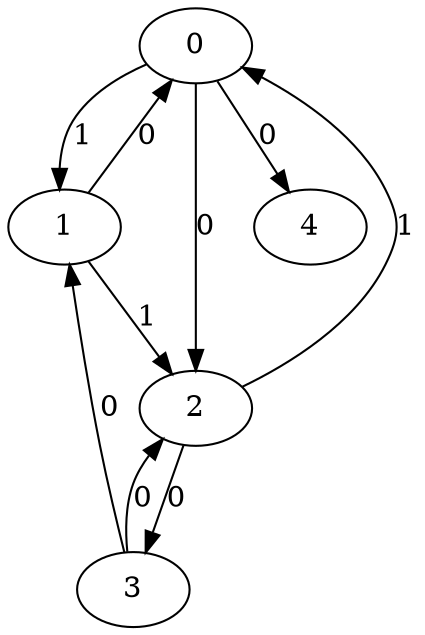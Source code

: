// Source:2128 Canonical: -1 1 0 -1 0 0 -1 1 -1 -1 1 -1 -1 0 -1 -1 0 0 -1 -1 -1 -1 -1 -1 -1
digraph HRA_from_2128_graph_000 {
  0 -> 1 [label="1"];
  0 -> 2 [label="0"];
  1 -> 0 [label="0"];
  1 -> 2 [label="1"];
  2 -> 0 [label="1"];
  2 -> 3 [label="0"];
  3 -> 1 [label="0"];
  3 -> 2 [label="0"];
  0 -> 4 [label="0"];
}

// Source:2128 Canonical: -1 1 0 -1 0 0 -1 1 -1 -1 1 -1 -1 0 -1 -1 0 0 -1 -1 0 -1 -1 -1 -1
digraph HRA_from_2128_graph_001 {
  0 -> 1 [label="1"];
  0 -> 2 [label="0"];
  1 -> 0 [label="0"];
  1 -> 2 [label="1"];
  2 -> 0 [label="1"];
  2 -> 3 [label="0"];
  3 -> 1 [label="0"];
  3 -> 2 [label="0"];
  0 -> 4 [label="0"];
  4 -> 0 [label="0"];
}

// Source:2128 Canonical: -1 1 0 -1 -1 0 -1 1 -1 0 1 -1 -1 0 -1 -1 0 0 -1 -1 -1 -1 -1 -1 -1
digraph HRA_from_2128_graph_002 {
  0 -> 1 [label="1"];
  0 -> 2 [label="0"];
  1 -> 0 [label="0"];
  1 -> 2 [label="1"];
  2 -> 0 [label="1"];
  2 -> 3 [label="0"];
  3 -> 1 [label="0"];
  3 -> 2 [label="0"];
  1 -> 4 [label="0"];
}

// Source:2128 Canonical: -1 1 0 -1 0 0 -1 1 -1 0 1 -1 -1 0 -1 -1 0 0 -1 -1 -1 -1 -1 -1 -1
digraph HRA_from_2128_graph_003 {
  0 -> 1 [label="1"];
  0 -> 2 [label="0"];
  1 -> 0 [label="0"];
  1 -> 2 [label="1"];
  2 -> 0 [label="1"];
  2 -> 3 [label="0"];
  3 -> 1 [label="0"];
  3 -> 2 [label="0"];
  0 -> 4 [label="0"];
  1 -> 4 [label="0"];
}

// Source:2128 Canonical: -1 1 0 -1 -1 0 -1 1 -1 0 1 -1 -1 0 -1 -1 0 0 -1 -1 0 -1 -1 -1 -1
digraph HRA_from_2128_graph_004 {
  0 -> 1 [label="1"];
  0 -> 2 [label="0"];
  1 -> 0 [label="0"];
  1 -> 2 [label="1"];
  2 -> 0 [label="1"];
  2 -> 3 [label="0"];
  3 -> 1 [label="0"];
  3 -> 2 [label="0"];
  4 -> 0 [label="0"];
  1 -> 4 [label="0"];
}

// Source:2128 Canonical: -1 1 0 -1 0 0 -1 1 -1 0 1 -1 -1 0 -1 -1 0 0 -1 -1 0 -1 -1 -1 -1
digraph HRA_from_2128_graph_005 {
  0 -> 1 [label="1"];
  0 -> 2 [label="0"];
  1 -> 0 [label="0"];
  1 -> 2 [label="1"];
  2 -> 0 [label="1"];
  2 -> 3 [label="0"];
  3 -> 1 [label="0"];
  3 -> 2 [label="0"];
  0 -> 4 [label="0"];
  4 -> 0 [label="0"];
  1 -> 4 [label="0"];
}

// Source:2128 Canonical: -1 1 0 -1 0 0 -1 1 -1 -1 1 -1 -1 0 -1 -1 0 0 -1 -1 -1 0 -1 -1 -1
digraph HRA_from_2128_graph_006 {
  0 -> 1 [label="1"];
  0 -> 2 [label="0"];
  1 -> 0 [label="0"];
  1 -> 2 [label="1"];
  2 -> 0 [label="1"];
  2 -> 3 [label="0"];
  3 -> 1 [label="0"];
  3 -> 2 [label="0"];
  0 -> 4 [label="0"];
  4 -> 1 [label="0"];
}

// Source:2128 Canonical: -1 1 0 -1 0 0 -1 1 -1 -1 1 -1 -1 0 -1 -1 0 0 -1 -1 0 0 -1 -1 -1
digraph HRA_from_2128_graph_007 {
  0 -> 1 [label="1"];
  0 -> 2 [label="0"];
  1 -> 0 [label="0"];
  1 -> 2 [label="1"];
  2 -> 0 [label="1"];
  2 -> 3 [label="0"];
  3 -> 1 [label="0"];
  3 -> 2 [label="0"];
  0 -> 4 [label="0"];
  4 -> 0 [label="0"];
  4 -> 1 [label="0"];
}

// Source:2128 Canonical: -1 1 0 -1 -1 0 -1 1 -1 0 1 -1 -1 0 -1 -1 0 0 -1 -1 -1 0 -1 -1 -1
digraph HRA_from_2128_graph_008 {
  0 -> 1 [label="1"];
  0 -> 2 [label="0"];
  1 -> 0 [label="0"];
  1 -> 2 [label="1"];
  2 -> 0 [label="1"];
  2 -> 3 [label="0"];
  3 -> 1 [label="0"];
  3 -> 2 [label="0"];
  1 -> 4 [label="0"];
  4 -> 1 [label="0"];
}

// Source:2128 Canonical: -1 1 0 -1 0 0 -1 1 -1 0 1 -1 -1 0 -1 -1 0 0 -1 -1 -1 0 -1 -1 -1
digraph HRA_from_2128_graph_009 {
  0 -> 1 [label="1"];
  0 -> 2 [label="0"];
  1 -> 0 [label="0"];
  1 -> 2 [label="1"];
  2 -> 0 [label="1"];
  2 -> 3 [label="0"];
  3 -> 1 [label="0"];
  3 -> 2 [label="0"];
  0 -> 4 [label="0"];
  1 -> 4 [label="0"];
  4 -> 1 [label="0"];
}

// Source:2128 Canonical: -1 1 0 -1 -1 0 -1 1 -1 0 1 -1 -1 0 -1 -1 0 0 -1 -1 0 0 -1 -1 -1
digraph HRA_from_2128_graph_010 {
  0 -> 1 [label="1"];
  0 -> 2 [label="0"];
  1 -> 0 [label="0"];
  1 -> 2 [label="1"];
  2 -> 0 [label="1"];
  2 -> 3 [label="0"];
  3 -> 1 [label="0"];
  3 -> 2 [label="0"];
  4 -> 0 [label="0"];
  1 -> 4 [label="0"];
  4 -> 1 [label="0"];
}

// Source:2128 Canonical: -1 1 0 -1 0 0 -1 1 -1 0 1 -1 -1 0 -1 -1 0 0 -1 -1 0 0 -1 -1 -1
digraph HRA_from_2128_graph_011 {
  0 -> 1 [label="1"];
  0 -> 2 [label="0"];
  1 -> 0 [label="0"];
  1 -> 2 [label="1"];
  2 -> 0 [label="1"];
  2 -> 3 [label="0"];
  3 -> 1 [label="0"];
  3 -> 2 [label="0"];
  0 -> 4 [label="0"];
  4 -> 0 [label="0"];
  1 -> 4 [label="0"];
  4 -> 1 [label="0"];
}

// Source:2128 Canonical: -1 1 0 -1 -1 0 -1 1 -1 -1 1 -1 -1 0 0 -1 0 0 -1 -1 -1 -1 -1 -1 -1
digraph HRA_from_2128_graph_012 {
  0 -> 1 [label="1"];
  0 -> 2 [label="0"];
  1 -> 0 [label="0"];
  1 -> 2 [label="1"];
  2 -> 0 [label="1"];
  2 -> 3 [label="0"];
  3 -> 1 [label="0"];
  3 -> 2 [label="0"];
  2 -> 4 [label="0"];
}

// Source:2128 Canonical: -1 1 0 -1 0 0 -1 1 -1 -1 1 -1 -1 0 0 -1 0 0 -1 -1 -1 -1 -1 -1 -1
digraph HRA_from_2128_graph_013 {
  0 -> 1 [label="1"];
  0 -> 2 [label="0"];
  1 -> 0 [label="0"];
  1 -> 2 [label="1"];
  2 -> 0 [label="1"];
  2 -> 3 [label="0"];
  3 -> 1 [label="0"];
  3 -> 2 [label="0"];
  0 -> 4 [label="0"];
  2 -> 4 [label="0"];
}

// Source:2128 Canonical: -1 1 0 -1 -1 0 -1 1 -1 -1 1 -1 -1 0 0 -1 0 0 -1 -1 0 -1 -1 -1 -1
digraph HRA_from_2128_graph_014 {
  0 -> 1 [label="1"];
  0 -> 2 [label="0"];
  1 -> 0 [label="0"];
  1 -> 2 [label="1"];
  2 -> 0 [label="1"];
  2 -> 3 [label="0"];
  3 -> 1 [label="0"];
  3 -> 2 [label="0"];
  4 -> 0 [label="0"];
  2 -> 4 [label="0"];
}

// Source:2128 Canonical: -1 1 0 -1 0 0 -1 1 -1 -1 1 -1 -1 0 0 -1 0 0 -1 -1 0 -1 -1 -1 -1
digraph HRA_from_2128_graph_015 {
  0 -> 1 [label="1"];
  0 -> 2 [label="0"];
  1 -> 0 [label="0"];
  1 -> 2 [label="1"];
  2 -> 0 [label="1"];
  2 -> 3 [label="0"];
  3 -> 1 [label="0"];
  3 -> 2 [label="0"];
  0 -> 4 [label="0"];
  4 -> 0 [label="0"];
  2 -> 4 [label="0"];
}

// Source:2128 Canonical: -1 1 0 -1 -1 0 -1 1 -1 0 1 -1 -1 0 0 -1 0 0 -1 -1 -1 -1 -1 -1 -1
digraph HRA_from_2128_graph_016 {
  0 -> 1 [label="1"];
  0 -> 2 [label="0"];
  1 -> 0 [label="0"];
  1 -> 2 [label="1"];
  2 -> 0 [label="1"];
  2 -> 3 [label="0"];
  3 -> 1 [label="0"];
  3 -> 2 [label="0"];
  1 -> 4 [label="0"];
  2 -> 4 [label="0"];
}

// Source:2128 Canonical: -1 1 0 -1 0 0 -1 1 -1 0 1 -1 -1 0 0 -1 0 0 -1 -1 -1 -1 -1 -1 -1
digraph HRA_from_2128_graph_017 {
  0 -> 1 [label="1"];
  0 -> 2 [label="0"];
  1 -> 0 [label="0"];
  1 -> 2 [label="1"];
  2 -> 0 [label="1"];
  2 -> 3 [label="0"];
  3 -> 1 [label="0"];
  3 -> 2 [label="0"];
  0 -> 4 [label="0"];
  1 -> 4 [label="0"];
  2 -> 4 [label="0"];
}

// Source:2128 Canonical: -1 1 0 -1 -1 0 -1 1 -1 0 1 -1 -1 0 0 -1 0 0 -1 -1 0 -1 -1 -1 -1
digraph HRA_from_2128_graph_018 {
  0 -> 1 [label="1"];
  0 -> 2 [label="0"];
  1 -> 0 [label="0"];
  1 -> 2 [label="1"];
  2 -> 0 [label="1"];
  2 -> 3 [label="0"];
  3 -> 1 [label="0"];
  3 -> 2 [label="0"];
  4 -> 0 [label="0"];
  1 -> 4 [label="0"];
  2 -> 4 [label="0"];
}

// Source:2128 Canonical: -1 1 0 -1 0 0 -1 1 -1 0 1 -1 -1 0 0 -1 0 0 -1 -1 0 -1 -1 -1 -1
digraph HRA_from_2128_graph_019 {
  0 -> 1 [label="1"];
  0 -> 2 [label="0"];
  1 -> 0 [label="0"];
  1 -> 2 [label="1"];
  2 -> 0 [label="1"];
  2 -> 3 [label="0"];
  3 -> 1 [label="0"];
  3 -> 2 [label="0"];
  0 -> 4 [label="0"];
  4 -> 0 [label="0"];
  1 -> 4 [label="0"];
  2 -> 4 [label="0"];
}

// Source:2128 Canonical: -1 1 0 -1 -1 0 -1 1 -1 -1 1 -1 -1 0 0 -1 0 0 -1 -1 -1 0 -1 -1 -1
digraph HRA_from_2128_graph_020 {
  0 -> 1 [label="1"];
  0 -> 2 [label="0"];
  1 -> 0 [label="0"];
  1 -> 2 [label="1"];
  2 -> 0 [label="1"];
  2 -> 3 [label="0"];
  3 -> 1 [label="0"];
  3 -> 2 [label="0"];
  4 -> 1 [label="0"];
  2 -> 4 [label="0"];
}

// Source:2128 Canonical: -1 1 0 -1 0 0 -1 1 -1 -1 1 -1 -1 0 0 -1 0 0 -1 -1 -1 0 -1 -1 -1
digraph HRA_from_2128_graph_021 {
  0 -> 1 [label="1"];
  0 -> 2 [label="0"];
  1 -> 0 [label="0"];
  1 -> 2 [label="1"];
  2 -> 0 [label="1"];
  2 -> 3 [label="0"];
  3 -> 1 [label="0"];
  3 -> 2 [label="0"];
  0 -> 4 [label="0"];
  4 -> 1 [label="0"];
  2 -> 4 [label="0"];
}

// Source:2128 Canonical: -1 1 0 -1 -1 0 -1 1 -1 -1 1 -1 -1 0 0 -1 0 0 -1 -1 0 0 -1 -1 -1
digraph HRA_from_2128_graph_022 {
  0 -> 1 [label="1"];
  0 -> 2 [label="0"];
  1 -> 0 [label="0"];
  1 -> 2 [label="1"];
  2 -> 0 [label="1"];
  2 -> 3 [label="0"];
  3 -> 1 [label="0"];
  3 -> 2 [label="0"];
  4 -> 0 [label="0"];
  4 -> 1 [label="0"];
  2 -> 4 [label="0"];
}

// Source:2128 Canonical: -1 1 0 -1 0 0 -1 1 -1 -1 1 -1 -1 0 0 -1 0 0 -1 -1 0 0 -1 -1 -1
digraph HRA_from_2128_graph_023 {
  0 -> 1 [label="1"];
  0 -> 2 [label="0"];
  1 -> 0 [label="0"];
  1 -> 2 [label="1"];
  2 -> 0 [label="1"];
  2 -> 3 [label="0"];
  3 -> 1 [label="0"];
  3 -> 2 [label="0"];
  0 -> 4 [label="0"];
  4 -> 0 [label="0"];
  4 -> 1 [label="0"];
  2 -> 4 [label="0"];
}

// Source:2128 Canonical: -1 1 0 -1 -1 0 -1 1 -1 0 1 -1 -1 0 0 -1 0 0 -1 -1 -1 0 -1 -1 -1
digraph HRA_from_2128_graph_024 {
  0 -> 1 [label="1"];
  0 -> 2 [label="0"];
  1 -> 0 [label="0"];
  1 -> 2 [label="1"];
  2 -> 0 [label="1"];
  2 -> 3 [label="0"];
  3 -> 1 [label="0"];
  3 -> 2 [label="0"];
  1 -> 4 [label="0"];
  4 -> 1 [label="0"];
  2 -> 4 [label="0"];
}

// Source:2128 Canonical: -1 1 0 -1 0 0 -1 1 -1 0 1 -1 -1 0 0 -1 0 0 -1 -1 -1 0 -1 -1 -1
digraph HRA_from_2128_graph_025 {
  0 -> 1 [label="1"];
  0 -> 2 [label="0"];
  1 -> 0 [label="0"];
  1 -> 2 [label="1"];
  2 -> 0 [label="1"];
  2 -> 3 [label="0"];
  3 -> 1 [label="0"];
  3 -> 2 [label="0"];
  0 -> 4 [label="0"];
  1 -> 4 [label="0"];
  4 -> 1 [label="0"];
  2 -> 4 [label="0"];
}

// Source:2128 Canonical: -1 1 0 -1 -1 0 -1 1 -1 0 1 -1 -1 0 0 -1 0 0 -1 -1 0 0 -1 -1 -1
digraph HRA_from_2128_graph_026 {
  0 -> 1 [label="1"];
  0 -> 2 [label="0"];
  1 -> 0 [label="0"];
  1 -> 2 [label="1"];
  2 -> 0 [label="1"];
  2 -> 3 [label="0"];
  3 -> 1 [label="0"];
  3 -> 2 [label="0"];
  4 -> 0 [label="0"];
  1 -> 4 [label="0"];
  4 -> 1 [label="0"];
  2 -> 4 [label="0"];
}

// Source:2128 Canonical: -1 1 0 -1 0 0 -1 1 -1 0 1 -1 -1 0 0 -1 0 0 -1 -1 0 0 -1 -1 -1
digraph HRA_from_2128_graph_027 {
  0 -> 1 [label="1"];
  0 -> 2 [label="0"];
  1 -> 0 [label="0"];
  1 -> 2 [label="1"];
  2 -> 0 [label="1"];
  2 -> 3 [label="0"];
  3 -> 1 [label="0"];
  3 -> 2 [label="0"];
  0 -> 4 [label="0"];
  4 -> 0 [label="0"];
  1 -> 4 [label="0"];
  4 -> 1 [label="0"];
  2 -> 4 [label="0"];
}

// Source:2128 Canonical: -1 1 0 -1 0 0 -1 1 -1 -1 1 -1 -1 0 -1 -1 0 0 -1 -1 -1 -1 0 -1 -1
digraph HRA_from_2128_graph_028 {
  0 -> 1 [label="1"];
  0 -> 2 [label="0"];
  1 -> 0 [label="0"];
  1 -> 2 [label="1"];
  2 -> 0 [label="1"];
  2 -> 3 [label="0"];
  3 -> 1 [label="0"];
  3 -> 2 [label="0"];
  0 -> 4 [label="0"];
  4 -> 2 [label="0"];
}

// Source:2128 Canonical: -1 1 0 -1 0 0 -1 1 -1 -1 1 -1 -1 0 -1 -1 0 0 -1 -1 0 -1 0 -1 -1
digraph HRA_from_2128_graph_029 {
  0 -> 1 [label="1"];
  0 -> 2 [label="0"];
  1 -> 0 [label="0"];
  1 -> 2 [label="1"];
  2 -> 0 [label="1"];
  2 -> 3 [label="0"];
  3 -> 1 [label="0"];
  3 -> 2 [label="0"];
  0 -> 4 [label="0"];
  4 -> 0 [label="0"];
  4 -> 2 [label="0"];
}

// Source:2128 Canonical: -1 1 0 -1 -1 0 -1 1 -1 0 1 -1 -1 0 -1 -1 0 0 -1 -1 -1 -1 0 -1 -1
digraph HRA_from_2128_graph_030 {
  0 -> 1 [label="1"];
  0 -> 2 [label="0"];
  1 -> 0 [label="0"];
  1 -> 2 [label="1"];
  2 -> 0 [label="1"];
  2 -> 3 [label="0"];
  3 -> 1 [label="0"];
  3 -> 2 [label="0"];
  1 -> 4 [label="0"];
  4 -> 2 [label="0"];
}

// Source:2128 Canonical: -1 1 0 -1 0 0 -1 1 -1 0 1 -1 -1 0 -1 -1 0 0 -1 -1 -1 -1 0 -1 -1
digraph HRA_from_2128_graph_031 {
  0 -> 1 [label="1"];
  0 -> 2 [label="0"];
  1 -> 0 [label="0"];
  1 -> 2 [label="1"];
  2 -> 0 [label="1"];
  2 -> 3 [label="0"];
  3 -> 1 [label="0"];
  3 -> 2 [label="0"];
  0 -> 4 [label="0"];
  1 -> 4 [label="0"];
  4 -> 2 [label="0"];
}

// Source:2128 Canonical: -1 1 0 -1 -1 0 -1 1 -1 0 1 -1 -1 0 -1 -1 0 0 -1 -1 0 -1 0 -1 -1
digraph HRA_from_2128_graph_032 {
  0 -> 1 [label="1"];
  0 -> 2 [label="0"];
  1 -> 0 [label="0"];
  1 -> 2 [label="1"];
  2 -> 0 [label="1"];
  2 -> 3 [label="0"];
  3 -> 1 [label="0"];
  3 -> 2 [label="0"];
  4 -> 0 [label="0"];
  1 -> 4 [label="0"];
  4 -> 2 [label="0"];
}

// Source:2128 Canonical: -1 1 0 -1 0 0 -1 1 -1 0 1 -1 -1 0 -1 -1 0 0 -1 -1 0 -1 0 -1 -1
digraph HRA_from_2128_graph_033 {
  0 -> 1 [label="1"];
  0 -> 2 [label="0"];
  1 -> 0 [label="0"];
  1 -> 2 [label="1"];
  2 -> 0 [label="1"];
  2 -> 3 [label="0"];
  3 -> 1 [label="0"];
  3 -> 2 [label="0"];
  0 -> 4 [label="0"];
  4 -> 0 [label="0"];
  1 -> 4 [label="0"];
  4 -> 2 [label="0"];
}

// Source:2128 Canonical: -1 1 0 -1 0 0 -1 1 -1 -1 1 -1 -1 0 -1 -1 0 0 -1 -1 -1 0 0 -1 -1
digraph HRA_from_2128_graph_034 {
  0 -> 1 [label="1"];
  0 -> 2 [label="0"];
  1 -> 0 [label="0"];
  1 -> 2 [label="1"];
  2 -> 0 [label="1"];
  2 -> 3 [label="0"];
  3 -> 1 [label="0"];
  3 -> 2 [label="0"];
  0 -> 4 [label="0"];
  4 -> 1 [label="0"];
  4 -> 2 [label="0"];
}

// Source:2128 Canonical: -1 1 0 -1 0 0 -1 1 -1 -1 1 -1 -1 0 -1 -1 0 0 -1 -1 0 0 0 -1 -1
digraph HRA_from_2128_graph_035 {
  0 -> 1 [label="1"];
  0 -> 2 [label="0"];
  1 -> 0 [label="0"];
  1 -> 2 [label="1"];
  2 -> 0 [label="1"];
  2 -> 3 [label="0"];
  3 -> 1 [label="0"];
  3 -> 2 [label="0"];
  0 -> 4 [label="0"];
  4 -> 0 [label="0"];
  4 -> 1 [label="0"];
  4 -> 2 [label="0"];
}

// Source:2128 Canonical: -1 1 0 -1 -1 0 -1 1 -1 0 1 -1 -1 0 -1 -1 0 0 -1 -1 -1 0 0 -1 -1
digraph HRA_from_2128_graph_036 {
  0 -> 1 [label="1"];
  0 -> 2 [label="0"];
  1 -> 0 [label="0"];
  1 -> 2 [label="1"];
  2 -> 0 [label="1"];
  2 -> 3 [label="0"];
  3 -> 1 [label="0"];
  3 -> 2 [label="0"];
  1 -> 4 [label="0"];
  4 -> 1 [label="0"];
  4 -> 2 [label="0"];
}

// Source:2128 Canonical: -1 1 0 -1 0 0 -1 1 -1 0 1 -1 -1 0 -1 -1 0 0 -1 -1 -1 0 0 -1 -1
digraph HRA_from_2128_graph_037 {
  0 -> 1 [label="1"];
  0 -> 2 [label="0"];
  1 -> 0 [label="0"];
  1 -> 2 [label="1"];
  2 -> 0 [label="1"];
  2 -> 3 [label="0"];
  3 -> 1 [label="0"];
  3 -> 2 [label="0"];
  0 -> 4 [label="0"];
  1 -> 4 [label="0"];
  4 -> 1 [label="0"];
  4 -> 2 [label="0"];
}

// Source:2128 Canonical: -1 1 0 -1 -1 0 -1 1 -1 0 1 -1 -1 0 -1 -1 0 0 -1 -1 0 0 0 -1 -1
digraph HRA_from_2128_graph_038 {
  0 -> 1 [label="1"];
  0 -> 2 [label="0"];
  1 -> 0 [label="0"];
  1 -> 2 [label="1"];
  2 -> 0 [label="1"];
  2 -> 3 [label="0"];
  3 -> 1 [label="0"];
  3 -> 2 [label="0"];
  4 -> 0 [label="0"];
  1 -> 4 [label="0"];
  4 -> 1 [label="0"];
  4 -> 2 [label="0"];
}

// Source:2128 Canonical: -1 1 0 -1 0 0 -1 1 -1 0 1 -1 -1 0 -1 -1 0 0 -1 -1 0 0 0 -1 -1
digraph HRA_from_2128_graph_039 {
  0 -> 1 [label="1"];
  0 -> 2 [label="0"];
  1 -> 0 [label="0"];
  1 -> 2 [label="1"];
  2 -> 0 [label="1"];
  2 -> 3 [label="0"];
  3 -> 1 [label="0"];
  3 -> 2 [label="0"];
  0 -> 4 [label="0"];
  4 -> 0 [label="0"];
  1 -> 4 [label="0"];
  4 -> 1 [label="0"];
  4 -> 2 [label="0"];
}

// Source:2128 Canonical: -1 1 0 -1 -1 0 -1 1 -1 -1 1 -1 -1 0 0 -1 0 0 -1 -1 -1 -1 0 -1 -1
digraph HRA_from_2128_graph_040 {
  0 -> 1 [label="1"];
  0 -> 2 [label="0"];
  1 -> 0 [label="0"];
  1 -> 2 [label="1"];
  2 -> 0 [label="1"];
  2 -> 3 [label="0"];
  3 -> 1 [label="0"];
  3 -> 2 [label="0"];
  2 -> 4 [label="0"];
  4 -> 2 [label="0"];
}

// Source:2128 Canonical: -1 1 0 -1 0 0 -1 1 -1 -1 1 -1 -1 0 0 -1 0 0 -1 -1 -1 -1 0 -1 -1
digraph HRA_from_2128_graph_041 {
  0 -> 1 [label="1"];
  0 -> 2 [label="0"];
  1 -> 0 [label="0"];
  1 -> 2 [label="1"];
  2 -> 0 [label="1"];
  2 -> 3 [label="0"];
  3 -> 1 [label="0"];
  3 -> 2 [label="0"];
  0 -> 4 [label="0"];
  2 -> 4 [label="0"];
  4 -> 2 [label="0"];
}

// Source:2128 Canonical: -1 1 0 -1 -1 0 -1 1 -1 -1 1 -1 -1 0 0 -1 0 0 -1 -1 0 -1 0 -1 -1
digraph HRA_from_2128_graph_042 {
  0 -> 1 [label="1"];
  0 -> 2 [label="0"];
  1 -> 0 [label="0"];
  1 -> 2 [label="1"];
  2 -> 0 [label="1"];
  2 -> 3 [label="0"];
  3 -> 1 [label="0"];
  3 -> 2 [label="0"];
  4 -> 0 [label="0"];
  2 -> 4 [label="0"];
  4 -> 2 [label="0"];
}

// Source:2128 Canonical: -1 1 0 -1 0 0 -1 1 -1 -1 1 -1 -1 0 0 -1 0 0 -1 -1 0 -1 0 -1 -1
digraph HRA_from_2128_graph_043 {
  0 -> 1 [label="1"];
  0 -> 2 [label="0"];
  1 -> 0 [label="0"];
  1 -> 2 [label="1"];
  2 -> 0 [label="1"];
  2 -> 3 [label="0"];
  3 -> 1 [label="0"];
  3 -> 2 [label="0"];
  0 -> 4 [label="0"];
  4 -> 0 [label="0"];
  2 -> 4 [label="0"];
  4 -> 2 [label="0"];
}

// Source:2128 Canonical: -1 1 0 -1 -1 0 -1 1 -1 0 1 -1 -1 0 0 -1 0 0 -1 -1 -1 -1 0 -1 -1
digraph HRA_from_2128_graph_044 {
  0 -> 1 [label="1"];
  0 -> 2 [label="0"];
  1 -> 0 [label="0"];
  1 -> 2 [label="1"];
  2 -> 0 [label="1"];
  2 -> 3 [label="0"];
  3 -> 1 [label="0"];
  3 -> 2 [label="0"];
  1 -> 4 [label="0"];
  2 -> 4 [label="0"];
  4 -> 2 [label="0"];
}

// Source:2128 Canonical: -1 1 0 -1 0 0 -1 1 -1 0 1 -1 -1 0 0 -1 0 0 -1 -1 -1 -1 0 -1 -1
digraph HRA_from_2128_graph_045 {
  0 -> 1 [label="1"];
  0 -> 2 [label="0"];
  1 -> 0 [label="0"];
  1 -> 2 [label="1"];
  2 -> 0 [label="1"];
  2 -> 3 [label="0"];
  3 -> 1 [label="0"];
  3 -> 2 [label="0"];
  0 -> 4 [label="0"];
  1 -> 4 [label="0"];
  2 -> 4 [label="0"];
  4 -> 2 [label="0"];
}

// Source:2128 Canonical: -1 1 0 -1 -1 0 -1 1 -1 0 1 -1 -1 0 0 -1 0 0 -1 -1 0 -1 0 -1 -1
digraph HRA_from_2128_graph_046 {
  0 -> 1 [label="1"];
  0 -> 2 [label="0"];
  1 -> 0 [label="0"];
  1 -> 2 [label="1"];
  2 -> 0 [label="1"];
  2 -> 3 [label="0"];
  3 -> 1 [label="0"];
  3 -> 2 [label="0"];
  4 -> 0 [label="0"];
  1 -> 4 [label="0"];
  2 -> 4 [label="0"];
  4 -> 2 [label="0"];
}

// Source:2128 Canonical: -1 1 0 -1 0 0 -1 1 -1 0 1 -1 -1 0 0 -1 0 0 -1 -1 0 -1 0 -1 -1
digraph HRA_from_2128_graph_047 {
  0 -> 1 [label="1"];
  0 -> 2 [label="0"];
  1 -> 0 [label="0"];
  1 -> 2 [label="1"];
  2 -> 0 [label="1"];
  2 -> 3 [label="0"];
  3 -> 1 [label="0"];
  3 -> 2 [label="0"];
  0 -> 4 [label="0"];
  4 -> 0 [label="0"];
  1 -> 4 [label="0"];
  2 -> 4 [label="0"];
  4 -> 2 [label="0"];
}

// Source:2128 Canonical: -1 1 0 -1 -1 0 -1 1 -1 -1 1 -1 -1 0 0 -1 0 0 -1 -1 -1 0 0 -1 -1
digraph HRA_from_2128_graph_048 {
  0 -> 1 [label="1"];
  0 -> 2 [label="0"];
  1 -> 0 [label="0"];
  1 -> 2 [label="1"];
  2 -> 0 [label="1"];
  2 -> 3 [label="0"];
  3 -> 1 [label="0"];
  3 -> 2 [label="0"];
  4 -> 1 [label="0"];
  2 -> 4 [label="0"];
  4 -> 2 [label="0"];
}

// Source:2128 Canonical: -1 1 0 -1 0 0 -1 1 -1 -1 1 -1 -1 0 0 -1 0 0 -1 -1 -1 0 0 -1 -1
digraph HRA_from_2128_graph_049 {
  0 -> 1 [label="1"];
  0 -> 2 [label="0"];
  1 -> 0 [label="0"];
  1 -> 2 [label="1"];
  2 -> 0 [label="1"];
  2 -> 3 [label="0"];
  3 -> 1 [label="0"];
  3 -> 2 [label="0"];
  0 -> 4 [label="0"];
  4 -> 1 [label="0"];
  2 -> 4 [label="0"];
  4 -> 2 [label="0"];
}

// Source:2128 Canonical: -1 1 0 -1 -1 0 -1 1 -1 -1 1 -1 -1 0 0 -1 0 0 -1 -1 0 0 0 -1 -1
digraph HRA_from_2128_graph_050 {
  0 -> 1 [label="1"];
  0 -> 2 [label="0"];
  1 -> 0 [label="0"];
  1 -> 2 [label="1"];
  2 -> 0 [label="1"];
  2 -> 3 [label="0"];
  3 -> 1 [label="0"];
  3 -> 2 [label="0"];
  4 -> 0 [label="0"];
  4 -> 1 [label="0"];
  2 -> 4 [label="0"];
  4 -> 2 [label="0"];
}

// Source:2128 Canonical: -1 1 0 -1 0 0 -1 1 -1 -1 1 -1 -1 0 0 -1 0 0 -1 -1 0 0 0 -1 -1
digraph HRA_from_2128_graph_051 {
  0 -> 1 [label="1"];
  0 -> 2 [label="0"];
  1 -> 0 [label="0"];
  1 -> 2 [label="1"];
  2 -> 0 [label="1"];
  2 -> 3 [label="0"];
  3 -> 1 [label="0"];
  3 -> 2 [label="0"];
  0 -> 4 [label="0"];
  4 -> 0 [label="0"];
  4 -> 1 [label="0"];
  2 -> 4 [label="0"];
  4 -> 2 [label="0"];
}

// Source:2128 Canonical: -1 1 0 -1 -1 0 -1 1 -1 0 1 -1 -1 0 0 -1 0 0 -1 -1 -1 0 0 -1 -1
digraph HRA_from_2128_graph_052 {
  0 -> 1 [label="1"];
  0 -> 2 [label="0"];
  1 -> 0 [label="0"];
  1 -> 2 [label="1"];
  2 -> 0 [label="1"];
  2 -> 3 [label="0"];
  3 -> 1 [label="0"];
  3 -> 2 [label="0"];
  1 -> 4 [label="0"];
  4 -> 1 [label="0"];
  2 -> 4 [label="0"];
  4 -> 2 [label="0"];
}

// Source:2128 Canonical: -1 1 0 -1 0 0 -1 1 -1 0 1 -1 -1 0 0 -1 0 0 -1 -1 -1 0 0 -1 -1
digraph HRA_from_2128_graph_053 {
  0 -> 1 [label="1"];
  0 -> 2 [label="0"];
  1 -> 0 [label="0"];
  1 -> 2 [label="1"];
  2 -> 0 [label="1"];
  2 -> 3 [label="0"];
  3 -> 1 [label="0"];
  3 -> 2 [label="0"];
  0 -> 4 [label="0"];
  1 -> 4 [label="0"];
  4 -> 1 [label="0"];
  2 -> 4 [label="0"];
  4 -> 2 [label="0"];
}

// Source:2128 Canonical: -1 1 0 -1 -1 0 -1 1 -1 0 1 -1 -1 0 0 -1 0 0 -1 -1 0 0 0 -1 -1
digraph HRA_from_2128_graph_054 {
  0 -> 1 [label="1"];
  0 -> 2 [label="0"];
  1 -> 0 [label="0"];
  1 -> 2 [label="1"];
  2 -> 0 [label="1"];
  2 -> 3 [label="0"];
  3 -> 1 [label="0"];
  3 -> 2 [label="0"];
  4 -> 0 [label="0"];
  1 -> 4 [label="0"];
  4 -> 1 [label="0"];
  2 -> 4 [label="0"];
  4 -> 2 [label="0"];
}

// Source:2128 Canonical: -1 1 0 -1 0 0 -1 1 -1 0 1 -1 -1 0 0 -1 0 0 -1 -1 0 0 0 -1 -1
digraph HRA_from_2128_graph_055 {
  0 -> 1 [label="1"];
  0 -> 2 [label="0"];
  1 -> 0 [label="0"];
  1 -> 2 [label="1"];
  2 -> 0 [label="1"];
  2 -> 3 [label="0"];
  3 -> 1 [label="0"];
  3 -> 2 [label="0"];
  0 -> 4 [label="0"];
  4 -> 0 [label="0"];
  1 -> 4 [label="0"];
  4 -> 1 [label="0"];
  2 -> 4 [label="0"];
  4 -> 2 [label="0"];
}

// Source:2128 Canonical: -1 1 0 -1 -1 0 -1 1 -1 -1 1 -1 -1 0 -1 -1 0 0 -1 0 -1 -1 -1 -1 -1
digraph HRA_from_2128_graph_056 {
  0 -> 1 [label="1"];
  0 -> 2 [label="0"];
  1 -> 0 [label="0"];
  1 -> 2 [label="1"];
  2 -> 0 [label="1"];
  2 -> 3 [label="0"];
  3 -> 1 [label="0"];
  3 -> 2 [label="0"];
  3 -> 4 [label="0"];
}

// Source:2128 Canonical: -1 1 0 -1 0 0 -1 1 -1 -1 1 -1 -1 0 -1 -1 0 0 -1 0 -1 -1 -1 -1 -1
digraph HRA_from_2128_graph_057 {
  0 -> 1 [label="1"];
  0 -> 2 [label="0"];
  1 -> 0 [label="0"];
  1 -> 2 [label="1"];
  2 -> 0 [label="1"];
  2 -> 3 [label="0"];
  3 -> 1 [label="0"];
  3 -> 2 [label="0"];
  0 -> 4 [label="0"];
  3 -> 4 [label="0"];
}

// Source:2128 Canonical: -1 1 0 -1 -1 0 -1 1 -1 -1 1 -1 -1 0 -1 -1 0 0 -1 0 0 -1 -1 -1 -1
digraph HRA_from_2128_graph_058 {
  0 -> 1 [label="1"];
  0 -> 2 [label="0"];
  1 -> 0 [label="0"];
  1 -> 2 [label="1"];
  2 -> 0 [label="1"];
  2 -> 3 [label="0"];
  3 -> 1 [label="0"];
  3 -> 2 [label="0"];
  4 -> 0 [label="0"];
  3 -> 4 [label="0"];
}

// Source:2128 Canonical: -1 1 0 -1 0 0 -1 1 -1 -1 1 -1 -1 0 -1 -1 0 0 -1 0 0 -1 -1 -1 -1
digraph HRA_from_2128_graph_059 {
  0 -> 1 [label="1"];
  0 -> 2 [label="0"];
  1 -> 0 [label="0"];
  1 -> 2 [label="1"];
  2 -> 0 [label="1"];
  2 -> 3 [label="0"];
  3 -> 1 [label="0"];
  3 -> 2 [label="0"];
  0 -> 4 [label="0"];
  4 -> 0 [label="0"];
  3 -> 4 [label="0"];
}

// Source:2128 Canonical: -1 1 0 -1 -1 0 -1 1 -1 0 1 -1 -1 0 -1 -1 0 0 -1 0 -1 -1 -1 -1 -1
digraph HRA_from_2128_graph_060 {
  0 -> 1 [label="1"];
  0 -> 2 [label="0"];
  1 -> 0 [label="0"];
  1 -> 2 [label="1"];
  2 -> 0 [label="1"];
  2 -> 3 [label="0"];
  3 -> 1 [label="0"];
  3 -> 2 [label="0"];
  1 -> 4 [label="0"];
  3 -> 4 [label="0"];
}

// Source:2128 Canonical: -1 1 0 -1 0 0 -1 1 -1 0 1 -1 -1 0 -1 -1 0 0 -1 0 -1 -1 -1 -1 -1
digraph HRA_from_2128_graph_061 {
  0 -> 1 [label="1"];
  0 -> 2 [label="0"];
  1 -> 0 [label="0"];
  1 -> 2 [label="1"];
  2 -> 0 [label="1"];
  2 -> 3 [label="0"];
  3 -> 1 [label="0"];
  3 -> 2 [label="0"];
  0 -> 4 [label="0"];
  1 -> 4 [label="0"];
  3 -> 4 [label="0"];
}

// Source:2128 Canonical: -1 1 0 -1 -1 0 -1 1 -1 0 1 -1 -1 0 -1 -1 0 0 -1 0 0 -1 -1 -1 -1
digraph HRA_from_2128_graph_062 {
  0 -> 1 [label="1"];
  0 -> 2 [label="0"];
  1 -> 0 [label="0"];
  1 -> 2 [label="1"];
  2 -> 0 [label="1"];
  2 -> 3 [label="0"];
  3 -> 1 [label="0"];
  3 -> 2 [label="0"];
  4 -> 0 [label="0"];
  1 -> 4 [label="0"];
  3 -> 4 [label="0"];
}

// Source:2128 Canonical: -1 1 0 -1 0 0 -1 1 -1 0 1 -1 -1 0 -1 -1 0 0 -1 0 0 -1 -1 -1 -1
digraph HRA_from_2128_graph_063 {
  0 -> 1 [label="1"];
  0 -> 2 [label="0"];
  1 -> 0 [label="0"];
  1 -> 2 [label="1"];
  2 -> 0 [label="1"];
  2 -> 3 [label="0"];
  3 -> 1 [label="0"];
  3 -> 2 [label="0"];
  0 -> 4 [label="0"];
  4 -> 0 [label="0"];
  1 -> 4 [label="0"];
  3 -> 4 [label="0"];
}

// Source:2128 Canonical: -1 1 0 -1 -1 0 -1 1 -1 -1 1 -1 -1 0 -1 -1 0 0 -1 0 -1 0 -1 -1 -1
digraph HRA_from_2128_graph_064 {
  0 -> 1 [label="1"];
  0 -> 2 [label="0"];
  1 -> 0 [label="0"];
  1 -> 2 [label="1"];
  2 -> 0 [label="1"];
  2 -> 3 [label="0"];
  3 -> 1 [label="0"];
  3 -> 2 [label="0"];
  4 -> 1 [label="0"];
  3 -> 4 [label="0"];
}

// Source:2128 Canonical: -1 1 0 -1 0 0 -1 1 -1 -1 1 -1 -1 0 -1 -1 0 0 -1 0 -1 0 -1 -1 -1
digraph HRA_from_2128_graph_065 {
  0 -> 1 [label="1"];
  0 -> 2 [label="0"];
  1 -> 0 [label="0"];
  1 -> 2 [label="1"];
  2 -> 0 [label="1"];
  2 -> 3 [label="0"];
  3 -> 1 [label="0"];
  3 -> 2 [label="0"];
  0 -> 4 [label="0"];
  4 -> 1 [label="0"];
  3 -> 4 [label="0"];
}

// Source:2128 Canonical: -1 1 0 -1 -1 0 -1 1 -1 -1 1 -1 -1 0 -1 -1 0 0 -1 0 0 0 -1 -1 -1
digraph HRA_from_2128_graph_066 {
  0 -> 1 [label="1"];
  0 -> 2 [label="0"];
  1 -> 0 [label="0"];
  1 -> 2 [label="1"];
  2 -> 0 [label="1"];
  2 -> 3 [label="0"];
  3 -> 1 [label="0"];
  3 -> 2 [label="0"];
  4 -> 0 [label="0"];
  4 -> 1 [label="0"];
  3 -> 4 [label="0"];
}

// Source:2128 Canonical: -1 1 0 -1 0 0 -1 1 -1 -1 1 -1 -1 0 -1 -1 0 0 -1 0 0 0 -1 -1 -1
digraph HRA_from_2128_graph_067 {
  0 -> 1 [label="1"];
  0 -> 2 [label="0"];
  1 -> 0 [label="0"];
  1 -> 2 [label="1"];
  2 -> 0 [label="1"];
  2 -> 3 [label="0"];
  3 -> 1 [label="0"];
  3 -> 2 [label="0"];
  0 -> 4 [label="0"];
  4 -> 0 [label="0"];
  4 -> 1 [label="0"];
  3 -> 4 [label="0"];
}

// Source:2128 Canonical: -1 1 0 -1 -1 0 -1 1 -1 0 1 -1 -1 0 -1 -1 0 0 -1 0 -1 0 -1 -1 -1
digraph HRA_from_2128_graph_068 {
  0 -> 1 [label="1"];
  0 -> 2 [label="0"];
  1 -> 0 [label="0"];
  1 -> 2 [label="1"];
  2 -> 0 [label="1"];
  2 -> 3 [label="0"];
  3 -> 1 [label="0"];
  3 -> 2 [label="0"];
  1 -> 4 [label="0"];
  4 -> 1 [label="0"];
  3 -> 4 [label="0"];
}

// Source:2128 Canonical: -1 1 0 -1 0 0 -1 1 -1 0 1 -1 -1 0 -1 -1 0 0 -1 0 -1 0 -1 -1 -1
digraph HRA_from_2128_graph_069 {
  0 -> 1 [label="1"];
  0 -> 2 [label="0"];
  1 -> 0 [label="0"];
  1 -> 2 [label="1"];
  2 -> 0 [label="1"];
  2 -> 3 [label="0"];
  3 -> 1 [label="0"];
  3 -> 2 [label="0"];
  0 -> 4 [label="0"];
  1 -> 4 [label="0"];
  4 -> 1 [label="0"];
  3 -> 4 [label="0"];
}

// Source:2128 Canonical: -1 1 0 -1 -1 0 -1 1 -1 0 1 -1 -1 0 -1 -1 0 0 -1 0 0 0 -1 -1 -1
digraph HRA_from_2128_graph_070 {
  0 -> 1 [label="1"];
  0 -> 2 [label="0"];
  1 -> 0 [label="0"];
  1 -> 2 [label="1"];
  2 -> 0 [label="1"];
  2 -> 3 [label="0"];
  3 -> 1 [label="0"];
  3 -> 2 [label="0"];
  4 -> 0 [label="0"];
  1 -> 4 [label="0"];
  4 -> 1 [label="0"];
  3 -> 4 [label="0"];
}

// Source:2128 Canonical: -1 1 0 -1 0 0 -1 1 -1 0 1 -1 -1 0 -1 -1 0 0 -1 0 0 0 -1 -1 -1
digraph HRA_from_2128_graph_071 {
  0 -> 1 [label="1"];
  0 -> 2 [label="0"];
  1 -> 0 [label="0"];
  1 -> 2 [label="1"];
  2 -> 0 [label="1"];
  2 -> 3 [label="0"];
  3 -> 1 [label="0"];
  3 -> 2 [label="0"];
  0 -> 4 [label="0"];
  4 -> 0 [label="0"];
  1 -> 4 [label="0"];
  4 -> 1 [label="0"];
  3 -> 4 [label="0"];
}

// Source:2128 Canonical: -1 1 0 -1 -1 0 -1 1 -1 -1 1 -1 -1 0 0 -1 0 0 -1 0 -1 -1 -1 -1 -1
digraph HRA_from_2128_graph_072 {
  0 -> 1 [label="1"];
  0 -> 2 [label="0"];
  1 -> 0 [label="0"];
  1 -> 2 [label="1"];
  2 -> 0 [label="1"];
  2 -> 3 [label="0"];
  3 -> 1 [label="0"];
  3 -> 2 [label="0"];
  2 -> 4 [label="0"];
  3 -> 4 [label="0"];
}

// Source:2128 Canonical: -1 1 0 -1 0 0 -1 1 -1 -1 1 -1 -1 0 0 -1 0 0 -1 0 -1 -1 -1 -1 -1
digraph HRA_from_2128_graph_073 {
  0 -> 1 [label="1"];
  0 -> 2 [label="0"];
  1 -> 0 [label="0"];
  1 -> 2 [label="1"];
  2 -> 0 [label="1"];
  2 -> 3 [label="0"];
  3 -> 1 [label="0"];
  3 -> 2 [label="0"];
  0 -> 4 [label="0"];
  2 -> 4 [label="0"];
  3 -> 4 [label="0"];
}

// Source:2128 Canonical: -1 1 0 -1 -1 0 -1 1 -1 -1 1 -1 -1 0 0 -1 0 0 -1 0 0 -1 -1 -1 -1
digraph HRA_from_2128_graph_074 {
  0 -> 1 [label="1"];
  0 -> 2 [label="0"];
  1 -> 0 [label="0"];
  1 -> 2 [label="1"];
  2 -> 0 [label="1"];
  2 -> 3 [label="0"];
  3 -> 1 [label="0"];
  3 -> 2 [label="0"];
  4 -> 0 [label="0"];
  2 -> 4 [label="0"];
  3 -> 4 [label="0"];
}

// Source:2128 Canonical: -1 1 0 -1 0 0 -1 1 -1 -1 1 -1 -1 0 0 -1 0 0 -1 0 0 -1 -1 -1 -1
digraph HRA_from_2128_graph_075 {
  0 -> 1 [label="1"];
  0 -> 2 [label="0"];
  1 -> 0 [label="0"];
  1 -> 2 [label="1"];
  2 -> 0 [label="1"];
  2 -> 3 [label="0"];
  3 -> 1 [label="0"];
  3 -> 2 [label="0"];
  0 -> 4 [label="0"];
  4 -> 0 [label="0"];
  2 -> 4 [label="0"];
  3 -> 4 [label="0"];
}

// Source:2128 Canonical: -1 1 0 -1 -1 0 -1 1 -1 0 1 -1 -1 0 0 -1 0 0 -1 0 -1 -1 -1 -1 -1
digraph HRA_from_2128_graph_076 {
  0 -> 1 [label="1"];
  0 -> 2 [label="0"];
  1 -> 0 [label="0"];
  1 -> 2 [label="1"];
  2 -> 0 [label="1"];
  2 -> 3 [label="0"];
  3 -> 1 [label="0"];
  3 -> 2 [label="0"];
  1 -> 4 [label="0"];
  2 -> 4 [label="0"];
  3 -> 4 [label="0"];
}

// Source:2128 Canonical: -1 1 0 -1 0 0 -1 1 -1 0 1 -1 -1 0 0 -1 0 0 -1 0 -1 -1 -1 -1 -1
digraph HRA_from_2128_graph_077 {
  0 -> 1 [label="1"];
  0 -> 2 [label="0"];
  1 -> 0 [label="0"];
  1 -> 2 [label="1"];
  2 -> 0 [label="1"];
  2 -> 3 [label="0"];
  3 -> 1 [label="0"];
  3 -> 2 [label="0"];
  0 -> 4 [label="0"];
  1 -> 4 [label="0"];
  2 -> 4 [label="0"];
  3 -> 4 [label="0"];
}

// Source:2128 Canonical: -1 1 0 -1 -1 0 -1 1 -1 0 1 -1 -1 0 0 -1 0 0 -1 0 0 -1 -1 -1 -1
digraph HRA_from_2128_graph_078 {
  0 -> 1 [label="1"];
  0 -> 2 [label="0"];
  1 -> 0 [label="0"];
  1 -> 2 [label="1"];
  2 -> 0 [label="1"];
  2 -> 3 [label="0"];
  3 -> 1 [label="0"];
  3 -> 2 [label="0"];
  4 -> 0 [label="0"];
  1 -> 4 [label="0"];
  2 -> 4 [label="0"];
  3 -> 4 [label="0"];
}

// Source:2128 Canonical: -1 1 0 -1 0 0 -1 1 -1 0 1 -1 -1 0 0 -1 0 0 -1 0 0 -1 -1 -1 -1
digraph HRA_from_2128_graph_079 {
  0 -> 1 [label="1"];
  0 -> 2 [label="0"];
  1 -> 0 [label="0"];
  1 -> 2 [label="1"];
  2 -> 0 [label="1"];
  2 -> 3 [label="0"];
  3 -> 1 [label="0"];
  3 -> 2 [label="0"];
  0 -> 4 [label="0"];
  4 -> 0 [label="0"];
  1 -> 4 [label="0"];
  2 -> 4 [label="0"];
  3 -> 4 [label="0"];
}

// Source:2128 Canonical: -1 1 0 -1 -1 0 -1 1 -1 -1 1 -1 -1 0 0 -1 0 0 -1 0 -1 0 -1 -1 -1
digraph HRA_from_2128_graph_080 {
  0 -> 1 [label="1"];
  0 -> 2 [label="0"];
  1 -> 0 [label="0"];
  1 -> 2 [label="1"];
  2 -> 0 [label="1"];
  2 -> 3 [label="0"];
  3 -> 1 [label="0"];
  3 -> 2 [label="0"];
  4 -> 1 [label="0"];
  2 -> 4 [label="0"];
  3 -> 4 [label="0"];
}

// Source:2128 Canonical: -1 1 0 -1 0 0 -1 1 -1 -1 1 -1 -1 0 0 -1 0 0 -1 0 -1 0 -1 -1 -1
digraph HRA_from_2128_graph_081 {
  0 -> 1 [label="1"];
  0 -> 2 [label="0"];
  1 -> 0 [label="0"];
  1 -> 2 [label="1"];
  2 -> 0 [label="1"];
  2 -> 3 [label="0"];
  3 -> 1 [label="0"];
  3 -> 2 [label="0"];
  0 -> 4 [label="0"];
  4 -> 1 [label="0"];
  2 -> 4 [label="0"];
  3 -> 4 [label="0"];
}

// Source:2128 Canonical: -1 1 0 -1 -1 0 -1 1 -1 -1 1 -1 -1 0 0 -1 0 0 -1 0 0 0 -1 -1 -1
digraph HRA_from_2128_graph_082 {
  0 -> 1 [label="1"];
  0 -> 2 [label="0"];
  1 -> 0 [label="0"];
  1 -> 2 [label="1"];
  2 -> 0 [label="1"];
  2 -> 3 [label="0"];
  3 -> 1 [label="0"];
  3 -> 2 [label="0"];
  4 -> 0 [label="0"];
  4 -> 1 [label="0"];
  2 -> 4 [label="0"];
  3 -> 4 [label="0"];
}

// Source:2128 Canonical: -1 1 0 -1 0 0 -1 1 -1 -1 1 -1 -1 0 0 -1 0 0 -1 0 0 0 -1 -1 -1
digraph HRA_from_2128_graph_083 {
  0 -> 1 [label="1"];
  0 -> 2 [label="0"];
  1 -> 0 [label="0"];
  1 -> 2 [label="1"];
  2 -> 0 [label="1"];
  2 -> 3 [label="0"];
  3 -> 1 [label="0"];
  3 -> 2 [label="0"];
  0 -> 4 [label="0"];
  4 -> 0 [label="0"];
  4 -> 1 [label="0"];
  2 -> 4 [label="0"];
  3 -> 4 [label="0"];
}

// Source:2128 Canonical: -1 1 0 -1 -1 0 -1 1 -1 0 1 -1 -1 0 0 -1 0 0 -1 0 -1 0 -1 -1 -1
digraph HRA_from_2128_graph_084 {
  0 -> 1 [label="1"];
  0 -> 2 [label="0"];
  1 -> 0 [label="0"];
  1 -> 2 [label="1"];
  2 -> 0 [label="1"];
  2 -> 3 [label="0"];
  3 -> 1 [label="0"];
  3 -> 2 [label="0"];
  1 -> 4 [label="0"];
  4 -> 1 [label="0"];
  2 -> 4 [label="0"];
  3 -> 4 [label="0"];
}

// Source:2128 Canonical: -1 1 0 -1 0 0 -1 1 -1 0 1 -1 -1 0 0 -1 0 0 -1 0 -1 0 -1 -1 -1
digraph HRA_from_2128_graph_085 {
  0 -> 1 [label="1"];
  0 -> 2 [label="0"];
  1 -> 0 [label="0"];
  1 -> 2 [label="1"];
  2 -> 0 [label="1"];
  2 -> 3 [label="0"];
  3 -> 1 [label="0"];
  3 -> 2 [label="0"];
  0 -> 4 [label="0"];
  1 -> 4 [label="0"];
  4 -> 1 [label="0"];
  2 -> 4 [label="0"];
  3 -> 4 [label="0"];
}

// Source:2128 Canonical: -1 1 0 -1 -1 0 -1 1 -1 0 1 -1 -1 0 0 -1 0 0 -1 0 0 0 -1 -1 -1
digraph HRA_from_2128_graph_086 {
  0 -> 1 [label="1"];
  0 -> 2 [label="0"];
  1 -> 0 [label="0"];
  1 -> 2 [label="1"];
  2 -> 0 [label="1"];
  2 -> 3 [label="0"];
  3 -> 1 [label="0"];
  3 -> 2 [label="0"];
  4 -> 0 [label="0"];
  1 -> 4 [label="0"];
  4 -> 1 [label="0"];
  2 -> 4 [label="0"];
  3 -> 4 [label="0"];
}

// Source:2128 Canonical: -1 1 0 -1 0 0 -1 1 -1 0 1 -1 -1 0 0 -1 0 0 -1 0 0 0 -1 -1 -1
digraph HRA_from_2128_graph_087 {
  0 -> 1 [label="1"];
  0 -> 2 [label="0"];
  1 -> 0 [label="0"];
  1 -> 2 [label="1"];
  2 -> 0 [label="1"];
  2 -> 3 [label="0"];
  3 -> 1 [label="0"];
  3 -> 2 [label="0"];
  0 -> 4 [label="0"];
  4 -> 0 [label="0"];
  1 -> 4 [label="0"];
  4 -> 1 [label="0"];
  2 -> 4 [label="0"];
  3 -> 4 [label="0"];
}

// Source:2128 Canonical: -1 1 0 -1 -1 0 -1 1 -1 -1 1 -1 -1 0 -1 -1 0 0 -1 0 -1 -1 0 -1 -1
digraph HRA_from_2128_graph_088 {
  0 -> 1 [label="1"];
  0 -> 2 [label="0"];
  1 -> 0 [label="0"];
  1 -> 2 [label="1"];
  2 -> 0 [label="1"];
  2 -> 3 [label="0"];
  3 -> 1 [label="0"];
  3 -> 2 [label="0"];
  4 -> 2 [label="0"];
  3 -> 4 [label="0"];
}

// Source:2128 Canonical: -1 1 0 -1 0 0 -1 1 -1 -1 1 -1 -1 0 -1 -1 0 0 -1 0 -1 -1 0 -1 -1
digraph HRA_from_2128_graph_089 {
  0 -> 1 [label="1"];
  0 -> 2 [label="0"];
  1 -> 0 [label="0"];
  1 -> 2 [label="1"];
  2 -> 0 [label="1"];
  2 -> 3 [label="0"];
  3 -> 1 [label="0"];
  3 -> 2 [label="0"];
  0 -> 4 [label="0"];
  4 -> 2 [label="0"];
  3 -> 4 [label="0"];
}

// Source:2128 Canonical: -1 1 0 -1 -1 0 -1 1 -1 -1 1 -1 -1 0 -1 -1 0 0 -1 0 0 -1 0 -1 -1
digraph HRA_from_2128_graph_090 {
  0 -> 1 [label="1"];
  0 -> 2 [label="0"];
  1 -> 0 [label="0"];
  1 -> 2 [label="1"];
  2 -> 0 [label="1"];
  2 -> 3 [label="0"];
  3 -> 1 [label="0"];
  3 -> 2 [label="0"];
  4 -> 0 [label="0"];
  4 -> 2 [label="0"];
  3 -> 4 [label="0"];
}

// Source:2128 Canonical: -1 1 0 -1 0 0 -1 1 -1 -1 1 -1 -1 0 -1 -1 0 0 -1 0 0 -1 0 -1 -1
digraph HRA_from_2128_graph_091 {
  0 -> 1 [label="1"];
  0 -> 2 [label="0"];
  1 -> 0 [label="0"];
  1 -> 2 [label="1"];
  2 -> 0 [label="1"];
  2 -> 3 [label="0"];
  3 -> 1 [label="0"];
  3 -> 2 [label="0"];
  0 -> 4 [label="0"];
  4 -> 0 [label="0"];
  4 -> 2 [label="0"];
  3 -> 4 [label="0"];
}

// Source:2128 Canonical: -1 1 0 -1 -1 0 -1 1 -1 0 1 -1 -1 0 -1 -1 0 0 -1 0 -1 -1 0 -1 -1
digraph HRA_from_2128_graph_092 {
  0 -> 1 [label="1"];
  0 -> 2 [label="0"];
  1 -> 0 [label="0"];
  1 -> 2 [label="1"];
  2 -> 0 [label="1"];
  2 -> 3 [label="0"];
  3 -> 1 [label="0"];
  3 -> 2 [label="0"];
  1 -> 4 [label="0"];
  4 -> 2 [label="0"];
  3 -> 4 [label="0"];
}

// Source:2128 Canonical: -1 1 0 -1 0 0 -1 1 -1 0 1 -1 -1 0 -1 -1 0 0 -1 0 -1 -1 0 -1 -1
digraph HRA_from_2128_graph_093 {
  0 -> 1 [label="1"];
  0 -> 2 [label="0"];
  1 -> 0 [label="0"];
  1 -> 2 [label="1"];
  2 -> 0 [label="1"];
  2 -> 3 [label="0"];
  3 -> 1 [label="0"];
  3 -> 2 [label="0"];
  0 -> 4 [label="0"];
  1 -> 4 [label="0"];
  4 -> 2 [label="0"];
  3 -> 4 [label="0"];
}

// Source:2128 Canonical: -1 1 0 -1 -1 0 -1 1 -1 0 1 -1 -1 0 -1 -1 0 0 -1 0 0 -1 0 -1 -1
digraph HRA_from_2128_graph_094 {
  0 -> 1 [label="1"];
  0 -> 2 [label="0"];
  1 -> 0 [label="0"];
  1 -> 2 [label="1"];
  2 -> 0 [label="1"];
  2 -> 3 [label="0"];
  3 -> 1 [label="0"];
  3 -> 2 [label="0"];
  4 -> 0 [label="0"];
  1 -> 4 [label="0"];
  4 -> 2 [label="0"];
  3 -> 4 [label="0"];
}

// Source:2128 Canonical: -1 1 0 -1 0 0 -1 1 -1 0 1 -1 -1 0 -1 -1 0 0 -1 0 0 -1 0 -1 -1
digraph HRA_from_2128_graph_095 {
  0 -> 1 [label="1"];
  0 -> 2 [label="0"];
  1 -> 0 [label="0"];
  1 -> 2 [label="1"];
  2 -> 0 [label="1"];
  2 -> 3 [label="0"];
  3 -> 1 [label="0"];
  3 -> 2 [label="0"];
  0 -> 4 [label="0"];
  4 -> 0 [label="0"];
  1 -> 4 [label="0"];
  4 -> 2 [label="0"];
  3 -> 4 [label="0"];
}

// Source:2128 Canonical: -1 1 0 -1 -1 0 -1 1 -1 -1 1 -1 -1 0 -1 -1 0 0 -1 0 -1 0 0 -1 -1
digraph HRA_from_2128_graph_096 {
  0 -> 1 [label="1"];
  0 -> 2 [label="0"];
  1 -> 0 [label="0"];
  1 -> 2 [label="1"];
  2 -> 0 [label="1"];
  2 -> 3 [label="0"];
  3 -> 1 [label="0"];
  3 -> 2 [label="0"];
  4 -> 1 [label="0"];
  4 -> 2 [label="0"];
  3 -> 4 [label="0"];
}

// Source:2128 Canonical: -1 1 0 -1 0 0 -1 1 -1 -1 1 -1 -1 0 -1 -1 0 0 -1 0 -1 0 0 -1 -1
digraph HRA_from_2128_graph_097 {
  0 -> 1 [label="1"];
  0 -> 2 [label="0"];
  1 -> 0 [label="0"];
  1 -> 2 [label="1"];
  2 -> 0 [label="1"];
  2 -> 3 [label="0"];
  3 -> 1 [label="0"];
  3 -> 2 [label="0"];
  0 -> 4 [label="0"];
  4 -> 1 [label="0"];
  4 -> 2 [label="0"];
  3 -> 4 [label="0"];
}

// Source:2128 Canonical: -1 1 0 -1 -1 0 -1 1 -1 -1 1 -1 -1 0 -1 -1 0 0 -1 0 0 0 0 -1 -1
digraph HRA_from_2128_graph_098 {
  0 -> 1 [label="1"];
  0 -> 2 [label="0"];
  1 -> 0 [label="0"];
  1 -> 2 [label="1"];
  2 -> 0 [label="1"];
  2 -> 3 [label="0"];
  3 -> 1 [label="0"];
  3 -> 2 [label="0"];
  4 -> 0 [label="0"];
  4 -> 1 [label="0"];
  4 -> 2 [label="0"];
  3 -> 4 [label="0"];
}

// Source:2128 Canonical: -1 1 0 -1 0 0 -1 1 -1 -1 1 -1 -1 0 -1 -1 0 0 -1 0 0 0 0 -1 -1
digraph HRA_from_2128_graph_099 {
  0 -> 1 [label="1"];
  0 -> 2 [label="0"];
  1 -> 0 [label="0"];
  1 -> 2 [label="1"];
  2 -> 0 [label="1"];
  2 -> 3 [label="0"];
  3 -> 1 [label="0"];
  3 -> 2 [label="0"];
  0 -> 4 [label="0"];
  4 -> 0 [label="0"];
  4 -> 1 [label="0"];
  4 -> 2 [label="0"];
  3 -> 4 [label="0"];
}

// Source:2128 Canonical: -1 1 0 -1 -1 0 -1 1 -1 0 1 -1 -1 0 -1 -1 0 0 -1 0 -1 0 0 -1 -1
digraph HRA_from_2128_graph_100 {
  0 -> 1 [label="1"];
  0 -> 2 [label="0"];
  1 -> 0 [label="0"];
  1 -> 2 [label="1"];
  2 -> 0 [label="1"];
  2 -> 3 [label="0"];
  3 -> 1 [label="0"];
  3 -> 2 [label="0"];
  1 -> 4 [label="0"];
  4 -> 1 [label="0"];
  4 -> 2 [label="0"];
  3 -> 4 [label="0"];
}

// Source:2128 Canonical: -1 1 0 -1 0 0 -1 1 -1 0 1 -1 -1 0 -1 -1 0 0 -1 0 -1 0 0 -1 -1
digraph HRA_from_2128_graph_101 {
  0 -> 1 [label="1"];
  0 -> 2 [label="0"];
  1 -> 0 [label="0"];
  1 -> 2 [label="1"];
  2 -> 0 [label="1"];
  2 -> 3 [label="0"];
  3 -> 1 [label="0"];
  3 -> 2 [label="0"];
  0 -> 4 [label="0"];
  1 -> 4 [label="0"];
  4 -> 1 [label="0"];
  4 -> 2 [label="0"];
  3 -> 4 [label="0"];
}

// Source:2128 Canonical: -1 1 0 -1 -1 0 -1 1 -1 0 1 -1 -1 0 -1 -1 0 0 -1 0 0 0 0 -1 -1
digraph HRA_from_2128_graph_102 {
  0 -> 1 [label="1"];
  0 -> 2 [label="0"];
  1 -> 0 [label="0"];
  1 -> 2 [label="1"];
  2 -> 0 [label="1"];
  2 -> 3 [label="0"];
  3 -> 1 [label="0"];
  3 -> 2 [label="0"];
  4 -> 0 [label="0"];
  1 -> 4 [label="0"];
  4 -> 1 [label="0"];
  4 -> 2 [label="0"];
  3 -> 4 [label="0"];
}

// Source:2128 Canonical: -1 1 0 -1 0 0 -1 1 -1 0 1 -1 -1 0 -1 -1 0 0 -1 0 0 0 0 -1 -1
digraph HRA_from_2128_graph_103 {
  0 -> 1 [label="1"];
  0 -> 2 [label="0"];
  1 -> 0 [label="0"];
  1 -> 2 [label="1"];
  2 -> 0 [label="1"];
  2 -> 3 [label="0"];
  3 -> 1 [label="0"];
  3 -> 2 [label="0"];
  0 -> 4 [label="0"];
  4 -> 0 [label="0"];
  1 -> 4 [label="0"];
  4 -> 1 [label="0"];
  4 -> 2 [label="0"];
  3 -> 4 [label="0"];
}

// Source:2128 Canonical: -1 1 0 -1 -1 0 -1 1 -1 -1 1 -1 -1 0 0 -1 0 0 -1 0 -1 -1 0 -1 -1
digraph HRA_from_2128_graph_104 {
  0 -> 1 [label="1"];
  0 -> 2 [label="0"];
  1 -> 0 [label="0"];
  1 -> 2 [label="1"];
  2 -> 0 [label="1"];
  2 -> 3 [label="0"];
  3 -> 1 [label="0"];
  3 -> 2 [label="0"];
  2 -> 4 [label="0"];
  4 -> 2 [label="0"];
  3 -> 4 [label="0"];
}

// Source:2128 Canonical: -1 1 0 -1 0 0 -1 1 -1 -1 1 -1 -1 0 0 -1 0 0 -1 0 -1 -1 0 -1 -1
digraph HRA_from_2128_graph_105 {
  0 -> 1 [label="1"];
  0 -> 2 [label="0"];
  1 -> 0 [label="0"];
  1 -> 2 [label="1"];
  2 -> 0 [label="1"];
  2 -> 3 [label="0"];
  3 -> 1 [label="0"];
  3 -> 2 [label="0"];
  0 -> 4 [label="0"];
  2 -> 4 [label="0"];
  4 -> 2 [label="0"];
  3 -> 4 [label="0"];
}

// Source:2128 Canonical: -1 1 0 -1 -1 0 -1 1 -1 -1 1 -1 -1 0 0 -1 0 0 -1 0 0 -1 0 -1 -1
digraph HRA_from_2128_graph_106 {
  0 -> 1 [label="1"];
  0 -> 2 [label="0"];
  1 -> 0 [label="0"];
  1 -> 2 [label="1"];
  2 -> 0 [label="1"];
  2 -> 3 [label="0"];
  3 -> 1 [label="0"];
  3 -> 2 [label="0"];
  4 -> 0 [label="0"];
  2 -> 4 [label="0"];
  4 -> 2 [label="0"];
  3 -> 4 [label="0"];
}

// Source:2128 Canonical: -1 1 0 -1 0 0 -1 1 -1 -1 1 -1 -1 0 0 -1 0 0 -1 0 0 -1 0 -1 -1
digraph HRA_from_2128_graph_107 {
  0 -> 1 [label="1"];
  0 -> 2 [label="0"];
  1 -> 0 [label="0"];
  1 -> 2 [label="1"];
  2 -> 0 [label="1"];
  2 -> 3 [label="0"];
  3 -> 1 [label="0"];
  3 -> 2 [label="0"];
  0 -> 4 [label="0"];
  4 -> 0 [label="0"];
  2 -> 4 [label="0"];
  4 -> 2 [label="0"];
  3 -> 4 [label="0"];
}

// Source:2128 Canonical: -1 1 0 -1 -1 0 -1 1 -1 0 1 -1 -1 0 0 -1 0 0 -1 0 -1 -1 0 -1 -1
digraph HRA_from_2128_graph_108 {
  0 -> 1 [label="1"];
  0 -> 2 [label="0"];
  1 -> 0 [label="0"];
  1 -> 2 [label="1"];
  2 -> 0 [label="1"];
  2 -> 3 [label="0"];
  3 -> 1 [label="0"];
  3 -> 2 [label="0"];
  1 -> 4 [label="0"];
  2 -> 4 [label="0"];
  4 -> 2 [label="0"];
  3 -> 4 [label="0"];
}

// Source:2128 Canonical: -1 1 0 -1 0 0 -1 1 -1 0 1 -1 -1 0 0 -1 0 0 -1 0 -1 -1 0 -1 -1
digraph HRA_from_2128_graph_109 {
  0 -> 1 [label="1"];
  0 -> 2 [label="0"];
  1 -> 0 [label="0"];
  1 -> 2 [label="1"];
  2 -> 0 [label="1"];
  2 -> 3 [label="0"];
  3 -> 1 [label="0"];
  3 -> 2 [label="0"];
  0 -> 4 [label="0"];
  1 -> 4 [label="0"];
  2 -> 4 [label="0"];
  4 -> 2 [label="0"];
  3 -> 4 [label="0"];
}

// Source:2128 Canonical: -1 1 0 -1 -1 0 -1 1 -1 0 1 -1 -1 0 0 -1 0 0 -1 0 0 -1 0 -1 -1
digraph HRA_from_2128_graph_110 {
  0 -> 1 [label="1"];
  0 -> 2 [label="0"];
  1 -> 0 [label="0"];
  1 -> 2 [label="1"];
  2 -> 0 [label="1"];
  2 -> 3 [label="0"];
  3 -> 1 [label="0"];
  3 -> 2 [label="0"];
  4 -> 0 [label="0"];
  1 -> 4 [label="0"];
  2 -> 4 [label="0"];
  4 -> 2 [label="0"];
  3 -> 4 [label="0"];
}

// Source:2128 Canonical: -1 1 0 -1 0 0 -1 1 -1 0 1 -1 -1 0 0 -1 0 0 -1 0 0 -1 0 -1 -1
digraph HRA_from_2128_graph_111 {
  0 -> 1 [label="1"];
  0 -> 2 [label="0"];
  1 -> 0 [label="0"];
  1 -> 2 [label="1"];
  2 -> 0 [label="1"];
  2 -> 3 [label="0"];
  3 -> 1 [label="0"];
  3 -> 2 [label="0"];
  0 -> 4 [label="0"];
  4 -> 0 [label="0"];
  1 -> 4 [label="0"];
  2 -> 4 [label="0"];
  4 -> 2 [label="0"];
  3 -> 4 [label="0"];
}

// Source:2128 Canonical: -1 1 0 -1 -1 0 -1 1 -1 -1 1 -1 -1 0 0 -1 0 0 -1 0 -1 0 0 -1 -1
digraph HRA_from_2128_graph_112 {
  0 -> 1 [label="1"];
  0 -> 2 [label="0"];
  1 -> 0 [label="0"];
  1 -> 2 [label="1"];
  2 -> 0 [label="1"];
  2 -> 3 [label="0"];
  3 -> 1 [label="0"];
  3 -> 2 [label="0"];
  4 -> 1 [label="0"];
  2 -> 4 [label="0"];
  4 -> 2 [label="0"];
  3 -> 4 [label="0"];
}

// Source:2128 Canonical: -1 1 0 -1 0 0 -1 1 -1 -1 1 -1 -1 0 0 -1 0 0 -1 0 -1 0 0 -1 -1
digraph HRA_from_2128_graph_113 {
  0 -> 1 [label="1"];
  0 -> 2 [label="0"];
  1 -> 0 [label="0"];
  1 -> 2 [label="1"];
  2 -> 0 [label="1"];
  2 -> 3 [label="0"];
  3 -> 1 [label="0"];
  3 -> 2 [label="0"];
  0 -> 4 [label="0"];
  4 -> 1 [label="0"];
  2 -> 4 [label="0"];
  4 -> 2 [label="0"];
  3 -> 4 [label="0"];
}

// Source:2128 Canonical: -1 1 0 -1 -1 0 -1 1 -1 -1 1 -1 -1 0 0 -1 0 0 -1 0 0 0 0 -1 -1
digraph HRA_from_2128_graph_114 {
  0 -> 1 [label="1"];
  0 -> 2 [label="0"];
  1 -> 0 [label="0"];
  1 -> 2 [label="1"];
  2 -> 0 [label="1"];
  2 -> 3 [label="0"];
  3 -> 1 [label="0"];
  3 -> 2 [label="0"];
  4 -> 0 [label="0"];
  4 -> 1 [label="0"];
  2 -> 4 [label="0"];
  4 -> 2 [label="0"];
  3 -> 4 [label="0"];
}

// Source:2128 Canonical: -1 1 0 -1 0 0 -1 1 -1 -1 1 -1 -1 0 0 -1 0 0 -1 0 0 0 0 -1 -1
digraph HRA_from_2128_graph_115 {
  0 -> 1 [label="1"];
  0 -> 2 [label="0"];
  1 -> 0 [label="0"];
  1 -> 2 [label="1"];
  2 -> 0 [label="1"];
  2 -> 3 [label="0"];
  3 -> 1 [label="0"];
  3 -> 2 [label="0"];
  0 -> 4 [label="0"];
  4 -> 0 [label="0"];
  4 -> 1 [label="0"];
  2 -> 4 [label="0"];
  4 -> 2 [label="0"];
  3 -> 4 [label="0"];
}

// Source:2128 Canonical: -1 1 0 -1 -1 0 -1 1 -1 0 1 -1 -1 0 0 -1 0 0 -1 0 -1 0 0 -1 -1
digraph HRA_from_2128_graph_116 {
  0 -> 1 [label="1"];
  0 -> 2 [label="0"];
  1 -> 0 [label="0"];
  1 -> 2 [label="1"];
  2 -> 0 [label="1"];
  2 -> 3 [label="0"];
  3 -> 1 [label="0"];
  3 -> 2 [label="0"];
  1 -> 4 [label="0"];
  4 -> 1 [label="0"];
  2 -> 4 [label="0"];
  4 -> 2 [label="0"];
  3 -> 4 [label="0"];
}

// Source:2128 Canonical: -1 1 0 -1 0 0 -1 1 -1 0 1 -1 -1 0 0 -1 0 0 -1 0 -1 0 0 -1 -1
digraph HRA_from_2128_graph_117 {
  0 -> 1 [label="1"];
  0 -> 2 [label="0"];
  1 -> 0 [label="0"];
  1 -> 2 [label="1"];
  2 -> 0 [label="1"];
  2 -> 3 [label="0"];
  3 -> 1 [label="0"];
  3 -> 2 [label="0"];
  0 -> 4 [label="0"];
  1 -> 4 [label="0"];
  4 -> 1 [label="0"];
  2 -> 4 [label="0"];
  4 -> 2 [label="0"];
  3 -> 4 [label="0"];
}

// Source:2128 Canonical: -1 1 0 -1 -1 0 -1 1 -1 0 1 -1 -1 0 0 -1 0 0 -1 0 0 0 0 -1 -1
digraph HRA_from_2128_graph_118 {
  0 -> 1 [label="1"];
  0 -> 2 [label="0"];
  1 -> 0 [label="0"];
  1 -> 2 [label="1"];
  2 -> 0 [label="1"];
  2 -> 3 [label="0"];
  3 -> 1 [label="0"];
  3 -> 2 [label="0"];
  4 -> 0 [label="0"];
  1 -> 4 [label="0"];
  4 -> 1 [label="0"];
  2 -> 4 [label="0"];
  4 -> 2 [label="0"];
  3 -> 4 [label="0"];
}

// Source:2128 Canonical: -1 1 0 -1 0 0 -1 1 -1 0 1 -1 -1 0 0 -1 0 0 -1 0 0 0 0 -1 -1
digraph HRA_from_2128_graph_119 {
  0 -> 1 [label="1"];
  0 -> 2 [label="0"];
  1 -> 0 [label="0"];
  1 -> 2 [label="1"];
  2 -> 0 [label="1"];
  2 -> 3 [label="0"];
  3 -> 1 [label="0"];
  3 -> 2 [label="0"];
  0 -> 4 [label="0"];
  4 -> 0 [label="0"];
  1 -> 4 [label="0"];
  4 -> 1 [label="0"];
  2 -> 4 [label="0"];
  4 -> 2 [label="0"];
  3 -> 4 [label="0"];
}

// Source:2128 Canonical: -1 1 0 -1 0 0 -1 1 -1 -1 1 -1 -1 0 -1 -1 0 0 -1 -1 -1 -1 -1 0 -1
digraph HRA_from_2128_graph_120 {
  0 -> 1 [label="1"];
  0 -> 2 [label="0"];
  1 -> 0 [label="0"];
  1 -> 2 [label="1"];
  2 -> 0 [label="1"];
  2 -> 3 [label="0"];
  3 -> 1 [label="0"];
  3 -> 2 [label="0"];
  0 -> 4 [label="0"];
  4 -> 3 [label="0"];
}

// Source:2128 Canonical: -1 1 0 -1 0 0 -1 1 -1 -1 1 -1 -1 0 -1 -1 0 0 -1 -1 0 -1 -1 0 -1
digraph HRA_from_2128_graph_121 {
  0 -> 1 [label="1"];
  0 -> 2 [label="0"];
  1 -> 0 [label="0"];
  1 -> 2 [label="1"];
  2 -> 0 [label="1"];
  2 -> 3 [label="0"];
  3 -> 1 [label="0"];
  3 -> 2 [label="0"];
  0 -> 4 [label="0"];
  4 -> 0 [label="0"];
  4 -> 3 [label="0"];
}

// Source:2128 Canonical: -1 1 0 -1 -1 0 -1 1 -1 0 1 -1 -1 0 -1 -1 0 0 -1 -1 -1 -1 -1 0 -1
digraph HRA_from_2128_graph_122 {
  0 -> 1 [label="1"];
  0 -> 2 [label="0"];
  1 -> 0 [label="0"];
  1 -> 2 [label="1"];
  2 -> 0 [label="1"];
  2 -> 3 [label="0"];
  3 -> 1 [label="0"];
  3 -> 2 [label="0"];
  1 -> 4 [label="0"];
  4 -> 3 [label="0"];
}

// Source:2128 Canonical: -1 1 0 -1 0 0 -1 1 -1 0 1 -1 -1 0 -1 -1 0 0 -1 -1 -1 -1 -1 0 -1
digraph HRA_from_2128_graph_123 {
  0 -> 1 [label="1"];
  0 -> 2 [label="0"];
  1 -> 0 [label="0"];
  1 -> 2 [label="1"];
  2 -> 0 [label="1"];
  2 -> 3 [label="0"];
  3 -> 1 [label="0"];
  3 -> 2 [label="0"];
  0 -> 4 [label="0"];
  1 -> 4 [label="0"];
  4 -> 3 [label="0"];
}

// Source:2128 Canonical: -1 1 0 -1 -1 0 -1 1 -1 0 1 -1 -1 0 -1 -1 0 0 -1 -1 0 -1 -1 0 -1
digraph HRA_from_2128_graph_124 {
  0 -> 1 [label="1"];
  0 -> 2 [label="0"];
  1 -> 0 [label="0"];
  1 -> 2 [label="1"];
  2 -> 0 [label="1"];
  2 -> 3 [label="0"];
  3 -> 1 [label="0"];
  3 -> 2 [label="0"];
  4 -> 0 [label="0"];
  1 -> 4 [label="0"];
  4 -> 3 [label="0"];
}

// Source:2128 Canonical: -1 1 0 -1 0 0 -1 1 -1 0 1 -1 -1 0 -1 -1 0 0 -1 -1 0 -1 -1 0 -1
digraph HRA_from_2128_graph_125 {
  0 -> 1 [label="1"];
  0 -> 2 [label="0"];
  1 -> 0 [label="0"];
  1 -> 2 [label="1"];
  2 -> 0 [label="1"];
  2 -> 3 [label="0"];
  3 -> 1 [label="0"];
  3 -> 2 [label="0"];
  0 -> 4 [label="0"];
  4 -> 0 [label="0"];
  1 -> 4 [label="0"];
  4 -> 3 [label="0"];
}

// Source:2128 Canonical: -1 1 0 -1 0 0 -1 1 -1 -1 1 -1 -1 0 -1 -1 0 0 -1 -1 -1 0 -1 0 -1
digraph HRA_from_2128_graph_126 {
  0 -> 1 [label="1"];
  0 -> 2 [label="0"];
  1 -> 0 [label="0"];
  1 -> 2 [label="1"];
  2 -> 0 [label="1"];
  2 -> 3 [label="0"];
  3 -> 1 [label="0"];
  3 -> 2 [label="0"];
  0 -> 4 [label="0"];
  4 -> 1 [label="0"];
  4 -> 3 [label="0"];
}

// Source:2128 Canonical: -1 1 0 -1 0 0 -1 1 -1 -1 1 -1 -1 0 -1 -1 0 0 -1 -1 0 0 -1 0 -1
digraph HRA_from_2128_graph_127 {
  0 -> 1 [label="1"];
  0 -> 2 [label="0"];
  1 -> 0 [label="0"];
  1 -> 2 [label="1"];
  2 -> 0 [label="1"];
  2 -> 3 [label="0"];
  3 -> 1 [label="0"];
  3 -> 2 [label="0"];
  0 -> 4 [label="0"];
  4 -> 0 [label="0"];
  4 -> 1 [label="0"];
  4 -> 3 [label="0"];
}

// Source:2128 Canonical: -1 1 0 -1 -1 0 -1 1 -1 0 1 -1 -1 0 -1 -1 0 0 -1 -1 -1 0 -1 0 -1
digraph HRA_from_2128_graph_128 {
  0 -> 1 [label="1"];
  0 -> 2 [label="0"];
  1 -> 0 [label="0"];
  1 -> 2 [label="1"];
  2 -> 0 [label="1"];
  2 -> 3 [label="0"];
  3 -> 1 [label="0"];
  3 -> 2 [label="0"];
  1 -> 4 [label="0"];
  4 -> 1 [label="0"];
  4 -> 3 [label="0"];
}

// Source:2128 Canonical: -1 1 0 -1 0 0 -1 1 -1 0 1 -1 -1 0 -1 -1 0 0 -1 -1 -1 0 -1 0 -1
digraph HRA_from_2128_graph_129 {
  0 -> 1 [label="1"];
  0 -> 2 [label="0"];
  1 -> 0 [label="0"];
  1 -> 2 [label="1"];
  2 -> 0 [label="1"];
  2 -> 3 [label="0"];
  3 -> 1 [label="0"];
  3 -> 2 [label="0"];
  0 -> 4 [label="0"];
  1 -> 4 [label="0"];
  4 -> 1 [label="0"];
  4 -> 3 [label="0"];
}

// Source:2128 Canonical: -1 1 0 -1 -1 0 -1 1 -1 0 1 -1 -1 0 -1 -1 0 0 -1 -1 0 0 -1 0 -1
digraph HRA_from_2128_graph_130 {
  0 -> 1 [label="1"];
  0 -> 2 [label="0"];
  1 -> 0 [label="0"];
  1 -> 2 [label="1"];
  2 -> 0 [label="1"];
  2 -> 3 [label="0"];
  3 -> 1 [label="0"];
  3 -> 2 [label="0"];
  4 -> 0 [label="0"];
  1 -> 4 [label="0"];
  4 -> 1 [label="0"];
  4 -> 3 [label="0"];
}

// Source:2128 Canonical: -1 1 0 -1 0 0 -1 1 -1 0 1 -1 -1 0 -1 -1 0 0 -1 -1 0 0 -1 0 -1
digraph HRA_from_2128_graph_131 {
  0 -> 1 [label="1"];
  0 -> 2 [label="0"];
  1 -> 0 [label="0"];
  1 -> 2 [label="1"];
  2 -> 0 [label="1"];
  2 -> 3 [label="0"];
  3 -> 1 [label="0"];
  3 -> 2 [label="0"];
  0 -> 4 [label="0"];
  4 -> 0 [label="0"];
  1 -> 4 [label="0"];
  4 -> 1 [label="0"];
  4 -> 3 [label="0"];
}

// Source:2128 Canonical: -1 1 0 -1 -1 0 -1 1 -1 -1 1 -1 -1 0 0 -1 0 0 -1 -1 -1 -1 -1 0 -1
digraph HRA_from_2128_graph_132 {
  0 -> 1 [label="1"];
  0 -> 2 [label="0"];
  1 -> 0 [label="0"];
  1 -> 2 [label="1"];
  2 -> 0 [label="1"];
  2 -> 3 [label="0"];
  3 -> 1 [label="0"];
  3 -> 2 [label="0"];
  2 -> 4 [label="0"];
  4 -> 3 [label="0"];
}

// Source:2128 Canonical: -1 1 0 -1 0 0 -1 1 -1 -1 1 -1 -1 0 0 -1 0 0 -1 -1 -1 -1 -1 0 -1
digraph HRA_from_2128_graph_133 {
  0 -> 1 [label="1"];
  0 -> 2 [label="0"];
  1 -> 0 [label="0"];
  1 -> 2 [label="1"];
  2 -> 0 [label="1"];
  2 -> 3 [label="0"];
  3 -> 1 [label="0"];
  3 -> 2 [label="0"];
  0 -> 4 [label="0"];
  2 -> 4 [label="0"];
  4 -> 3 [label="0"];
}

// Source:2128 Canonical: -1 1 0 -1 -1 0 -1 1 -1 -1 1 -1 -1 0 0 -1 0 0 -1 -1 0 -1 -1 0 -1
digraph HRA_from_2128_graph_134 {
  0 -> 1 [label="1"];
  0 -> 2 [label="0"];
  1 -> 0 [label="0"];
  1 -> 2 [label="1"];
  2 -> 0 [label="1"];
  2 -> 3 [label="0"];
  3 -> 1 [label="0"];
  3 -> 2 [label="0"];
  4 -> 0 [label="0"];
  2 -> 4 [label="0"];
  4 -> 3 [label="0"];
}

// Source:2128 Canonical: -1 1 0 -1 0 0 -1 1 -1 -1 1 -1 -1 0 0 -1 0 0 -1 -1 0 -1 -1 0 -1
digraph HRA_from_2128_graph_135 {
  0 -> 1 [label="1"];
  0 -> 2 [label="0"];
  1 -> 0 [label="0"];
  1 -> 2 [label="1"];
  2 -> 0 [label="1"];
  2 -> 3 [label="0"];
  3 -> 1 [label="0"];
  3 -> 2 [label="0"];
  0 -> 4 [label="0"];
  4 -> 0 [label="0"];
  2 -> 4 [label="0"];
  4 -> 3 [label="0"];
}

// Source:2128 Canonical: -1 1 0 -1 -1 0 -1 1 -1 0 1 -1 -1 0 0 -1 0 0 -1 -1 -1 -1 -1 0 -1
digraph HRA_from_2128_graph_136 {
  0 -> 1 [label="1"];
  0 -> 2 [label="0"];
  1 -> 0 [label="0"];
  1 -> 2 [label="1"];
  2 -> 0 [label="1"];
  2 -> 3 [label="0"];
  3 -> 1 [label="0"];
  3 -> 2 [label="0"];
  1 -> 4 [label="0"];
  2 -> 4 [label="0"];
  4 -> 3 [label="0"];
}

// Source:2128 Canonical: -1 1 0 -1 0 0 -1 1 -1 0 1 -1 -1 0 0 -1 0 0 -1 -1 -1 -1 -1 0 -1
digraph HRA_from_2128_graph_137 {
  0 -> 1 [label="1"];
  0 -> 2 [label="0"];
  1 -> 0 [label="0"];
  1 -> 2 [label="1"];
  2 -> 0 [label="1"];
  2 -> 3 [label="0"];
  3 -> 1 [label="0"];
  3 -> 2 [label="0"];
  0 -> 4 [label="0"];
  1 -> 4 [label="0"];
  2 -> 4 [label="0"];
  4 -> 3 [label="0"];
}

// Source:2128 Canonical: -1 1 0 -1 -1 0 -1 1 -1 0 1 -1 -1 0 0 -1 0 0 -1 -1 0 -1 -1 0 -1
digraph HRA_from_2128_graph_138 {
  0 -> 1 [label="1"];
  0 -> 2 [label="0"];
  1 -> 0 [label="0"];
  1 -> 2 [label="1"];
  2 -> 0 [label="1"];
  2 -> 3 [label="0"];
  3 -> 1 [label="0"];
  3 -> 2 [label="0"];
  4 -> 0 [label="0"];
  1 -> 4 [label="0"];
  2 -> 4 [label="0"];
  4 -> 3 [label="0"];
}

// Source:2128 Canonical: -1 1 0 -1 0 0 -1 1 -1 0 1 -1 -1 0 0 -1 0 0 -1 -1 0 -1 -1 0 -1
digraph HRA_from_2128_graph_139 {
  0 -> 1 [label="1"];
  0 -> 2 [label="0"];
  1 -> 0 [label="0"];
  1 -> 2 [label="1"];
  2 -> 0 [label="1"];
  2 -> 3 [label="0"];
  3 -> 1 [label="0"];
  3 -> 2 [label="0"];
  0 -> 4 [label="0"];
  4 -> 0 [label="0"];
  1 -> 4 [label="0"];
  2 -> 4 [label="0"];
  4 -> 3 [label="0"];
}

// Source:2128 Canonical: -1 1 0 -1 -1 0 -1 1 -1 -1 1 -1 -1 0 0 -1 0 0 -1 -1 -1 0 -1 0 -1
digraph HRA_from_2128_graph_140 {
  0 -> 1 [label="1"];
  0 -> 2 [label="0"];
  1 -> 0 [label="0"];
  1 -> 2 [label="1"];
  2 -> 0 [label="1"];
  2 -> 3 [label="0"];
  3 -> 1 [label="0"];
  3 -> 2 [label="0"];
  4 -> 1 [label="0"];
  2 -> 4 [label="0"];
  4 -> 3 [label="0"];
}

// Source:2128 Canonical: -1 1 0 -1 0 0 -1 1 -1 -1 1 -1 -1 0 0 -1 0 0 -1 -1 -1 0 -1 0 -1
digraph HRA_from_2128_graph_141 {
  0 -> 1 [label="1"];
  0 -> 2 [label="0"];
  1 -> 0 [label="0"];
  1 -> 2 [label="1"];
  2 -> 0 [label="1"];
  2 -> 3 [label="0"];
  3 -> 1 [label="0"];
  3 -> 2 [label="0"];
  0 -> 4 [label="0"];
  4 -> 1 [label="0"];
  2 -> 4 [label="0"];
  4 -> 3 [label="0"];
}

// Source:2128 Canonical: -1 1 0 -1 -1 0 -1 1 -1 -1 1 -1 -1 0 0 -1 0 0 -1 -1 0 0 -1 0 -1
digraph HRA_from_2128_graph_142 {
  0 -> 1 [label="1"];
  0 -> 2 [label="0"];
  1 -> 0 [label="0"];
  1 -> 2 [label="1"];
  2 -> 0 [label="1"];
  2 -> 3 [label="0"];
  3 -> 1 [label="0"];
  3 -> 2 [label="0"];
  4 -> 0 [label="0"];
  4 -> 1 [label="0"];
  2 -> 4 [label="0"];
  4 -> 3 [label="0"];
}

// Source:2128 Canonical: -1 1 0 -1 0 0 -1 1 -1 -1 1 -1 -1 0 0 -1 0 0 -1 -1 0 0 -1 0 -1
digraph HRA_from_2128_graph_143 {
  0 -> 1 [label="1"];
  0 -> 2 [label="0"];
  1 -> 0 [label="0"];
  1 -> 2 [label="1"];
  2 -> 0 [label="1"];
  2 -> 3 [label="0"];
  3 -> 1 [label="0"];
  3 -> 2 [label="0"];
  0 -> 4 [label="0"];
  4 -> 0 [label="0"];
  4 -> 1 [label="0"];
  2 -> 4 [label="0"];
  4 -> 3 [label="0"];
}

// Source:2128 Canonical: -1 1 0 -1 -1 0 -1 1 -1 0 1 -1 -1 0 0 -1 0 0 -1 -1 -1 0 -1 0 -1
digraph HRA_from_2128_graph_144 {
  0 -> 1 [label="1"];
  0 -> 2 [label="0"];
  1 -> 0 [label="0"];
  1 -> 2 [label="1"];
  2 -> 0 [label="1"];
  2 -> 3 [label="0"];
  3 -> 1 [label="0"];
  3 -> 2 [label="0"];
  1 -> 4 [label="0"];
  4 -> 1 [label="0"];
  2 -> 4 [label="0"];
  4 -> 3 [label="0"];
}

// Source:2128 Canonical: -1 1 0 -1 0 0 -1 1 -1 0 1 -1 -1 0 0 -1 0 0 -1 -1 -1 0 -1 0 -1
digraph HRA_from_2128_graph_145 {
  0 -> 1 [label="1"];
  0 -> 2 [label="0"];
  1 -> 0 [label="0"];
  1 -> 2 [label="1"];
  2 -> 0 [label="1"];
  2 -> 3 [label="0"];
  3 -> 1 [label="0"];
  3 -> 2 [label="0"];
  0 -> 4 [label="0"];
  1 -> 4 [label="0"];
  4 -> 1 [label="0"];
  2 -> 4 [label="0"];
  4 -> 3 [label="0"];
}

// Source:2128 Canonical: -1 1 0 -1 -1 0 -1 1 -1 0 1 -1 -1 0 0 -1 0 0 -1 -1 0 0 -1 0 -1
digraph HRA_from_2128_graph_146 {
  0 -> 1 [label="1"];
  0 -> 2 [label="0"];
  1 -> 0 [label="0"];
  1 -> 2 [label="1"];
  2 -> 0 [label="1"];
  2 -> 3 [label="0"];
  3 -> 1 [label="0"];
  3 -> 2 [label="0"];
  4 -> 0 [label="0"];
  1 -> 4 [label="0"];
  4 -> 1 [label="0"];
  2 -> 4 [label="0"];
  4 -> 3 [label="0"];
}

// Source:2128 Canonical: -1 1 0 -1 0 0 -1 1 -1 0 1 -1 -1 0 0 -1 0 0 -1 -1 0 0 -1 0 -1
digraph HRA_from_2128_graph_147 {
  0 -> 1 [label="1"];
  0 -> 2 [label="0"];
  1 -> 0 [label="0"];
  1 -> 2 [label="1"];
  2 -> 0 [label="1"];
  2 -> 3 [label="0"];
  3 -> 1 [label="0"];
  3 -> 2 [label="0"];
  0 -> 4 [label="0"];
  4 -> 0 [label="0"];
  1 -> 4 [label="0"];
  4 -> 1 [label="0"];
  2 -> 4 [label="0"];
  4 -> 3 [label="0"];
}

// Source:2128 Canonical: -1 1 0 -1 0 0 -1 1 -1 -1 1 -1 -1 0 -1 -1 0 0 -1 -1 -1 -1 0 0 -1
digraph HRA_from_2128_graph_148 {
  0 -> 1 [label="1"];
  0 -> 2 [label="0"];
  1 -> 0 [label="0"];
  1 -> 2 [label="1"];
  2 -> 0 [label="1"];
  2 -> 3 [label="0"];
  3 -> 1 [label="0"];
  3 -> 2 [label="0"];
  0 -> 4 [label="0"];
  4 -> 2 [label="0"];
  4 -> 3 [label="0"];
}

// Source:2128 Canonical: -1 1 0 -1 0 0 -1 1 -1 -1 1 -1 -1 0 -1 -1 0 0 -1 -1 0 -1 0 0 -1
digraph HRA_from_2128_graph_149 {
  0 -> 1 [label="1"];
  0 -> 2 [label="0"];
  1 -> 0 [label="0"];
  1 -> 2 [label="1"];
  2 -> 0 [label="1"];
  2 -> 3 [label="0"];
  3 -> 1 [label="0"];
  3 -> 2 [label="0"];
  0 -> 4 [label="0"];
  4 -> 0 [label="0"];
  4 -> 2 [label="0"];
  4 -> 3 [label="0"];
}

// Source:2128 Canonical: -1 1 0 -1 -1 0 -1 1 -1 0 1 -1 -1 0 -1 -1 0 0 -1 -1 -1 -1 0 0 -1
digraph HRA_from_2128_graph_150 {
  0 -> 1 [label="1"];
  0 -> 2 [label="0"];
  1 -> 0 [label="0"];
  1 -> 2 [label="1"];
  2 -> 0 [label="1"];
  2 -> 3 [label="0"];
  3 -> 1 [label="0"];
  3 -> 2 [label="0"];
  1 -> 4 [label="0"];
  4 -> 2 [label="0"];
  4 -> 3 [label="0"];
}

// Source:2128 Canonical: -1 1 0 -1 0 0 -1 1 -1 0 1 -1 -1 0 -1 -1 0 0 -1 -1 -1 -1 0 0 -1
digraph HRA_from_2128_graph_151 {
  0 -> 1 [label="1"];
  0 -> 2 [label="0"];
  1 -> 0 [label="0"];
  1 -> 2 [label="1"];
  2 -> 0 [label="1"];
  2 -> 3 [label="0"];
  3 -> 1 [label="0"];
  3 -> 2 [label="0"];
  0 -> 4 [label="0"];
  1 -> 4 [label="0"];
  4 -> 2 [label="0"];
  4 -> 3 [label="0"];
}

// Source:2128 Canonical: -1 1 0 -1 -1 0 -1 1 -1 0 1 -1 -1 0 -1 -1 0 0 -1 -1 0 -1 0 0 -1
digraph HRA_from_2128_graph_152 {
  0 -> 1 [label="1"];
  0 -> 2 [label="0"];
  1 -> 0 [label="0"];
  1 -> 2 [label="1"];
  2 -> 0 [label="1"];
  2 -> 3 [label="0"];
  3 -> 1 [label="0"];
  3 -> 2 [label="0"];
  4 -> 0 [label="0"];
  1 -> 4 [label="0"];
  4 -> 2 [label="0"];
  4 -> 3 [label="0"];
}

// Source:2128 Canonical: -1 1 0 -1 0 0 -1 1 -1 0 1 -1 -1 0 -1 -1 0 0 -1 -1 0 -1 0 0 -1
digraph HRA_from_2128_graph_153 {
  0 -> 1 [label="1"];
  0 -> 2 [label="0"];
  1 -> 0 [label="0"];
  1 -> 2 [label="1"];
  2 -> 0 [label="1"];
  2 -> 3 [label="0"];
  3 -> 1 [label="0"];
  3 -> 2 [label="0"];
  0 -> 4 [label="0"];
  4 -> 0 [label="0"];
  1 -> 4 [label="0"];
  4 -> 2 [label="0"];
  4 -> 3 [label="0"];
}

// Source:2128 Canonical: -1 1 0 -1 0 0 -1 1 -1 -1 1 -1 -1 0 -1 -1 0 0 -1 -1 -1 0 0 0 -1
digraph HRA_from_2128_graph_154 {
  0 -> 1 [label="1"];
  0 -> 2 [label="0"];
  1 -> 0 [label="0"];
  1 -> 2 [label="1"];
  2 -> 0 [label="1"];
  2 -> 3 [label="0"];
  3 -> 1 [label="0"];
  3 -> 2 [label="0"];
  0 -> 4 [label="0"];
  4 -> 1 [label="0"];
  4 -> 2 [label="0"];
  4 -> 3 [label="0"];
}

// Source:2128 Canonical: -1 1 0 -1 0 0 -1 1 -1 -1 1 -1 -1 0 -1 -1 0 0 -1 -1 0 0 0 0 -1
digraph HRA_from_2128_graph_155 {
  0 -> 1 [label="1"];
  0 -> 2 [label="0"];
  1 -> 0 [label="0"];
  1 -> 2 [label="1"];
  2 -> 0 [label="1"];
  2 -> 3 [label="0"];
  3 -> 1 [label="0"];
  3 -> 2 [label="0"];
  0 -> 4 [label="0"];
  4 -> 0 [label="0"];
  4 -> 1 [label="0"];
  4 -> 2 [label="0"];
  4 -> 3 [label="0"];
}

// Source:2128 Canonical: -1 1 0 -1 -1 0 -1 1 -1 0 1 -1 -1 0 -1 -1 0 0 -1 -1 -1 0 0 0 -1
digraph HRA_from_2128_graph_156 {
  0 -> 1 [label="1"];
  0 -> 2 [label="0"];
  1 -> 0 [label="0"];
  1 -> 2 [label="1"];
  2 -> 0 [label="1"];
  2 -> 3 [label="0"];
  3 -> 1 [label="0"];
  3 -> 2 [label="0"];
  1 -> 4 [label="0"];
  4 -> 1 [label="0"];
  4 -> 2 [label="0"];
  4 -> 3 [label="0"];
}

// Source:2128 Canonical: -1 1 0 -1 0 0 -1 1 -1 0 1 -1 -1 0 -1 -1 0 0 -1 -1 -1 0 0 0 -1
digraph HRA_from_2128_graph_157 {
  0 -> 1 [label="1"];
  0 -> 2 [label="0"];
  1 -> 0 [label="0"];
  1 -> 2 [label="1"];
  2 -> 0 [label="1"];
  2 -> 3 [label="0"];
  3 -> 1 [label="0"];
  3 -> 2 [label="0"];
  0 -> 4 [label="0"];
  1 -> 4 [label="0"];
  4 -> 1 [label="0"];
  4 -> 2 [label="0"];
  4 -> 3 [label="0"];
}

// Source:2128 Canonical: -1 1 0 -1 -1 0 -1 1 -1 0 1 -1 -1 0 -1 -1 0 0 -1 -1 0 0 0 0 -1
digraph HRA_from_2128_graph_158 {
  0 -> 1 [label="1"];
  0 -> 2 [label="0"];
  1 -> 0 [label="0"];
  1 -> 2 [label="1"];
  2 -> 0 [label="1"];
  2 -> 3 [label="0"];
  3 -> 1 [label="0"];
  3 -> 2 [label="0"];
  4 -> 0 [label="0"];
  1 -> 4 [label="0"];
  4 -> 1 [label="0"];
  4 -> 2 [label="0"];
  4 -> 3 [label="0"];
}

// Source:2128 Canonical: -1 1 0 -1 0 0 -1 1 -1 0 1 -1 -1 0 -1 -1 0 0 -1 -1 0 0 0 0 -1
digraph HRA_from_2128_graph_159 {
  0 -> 1 [label="1"];
  0 -> 2 [label="0"];
  1 -> 0 [label="0"];
  1 -> 2 [label="1"];
  2 -> 0 [label="1"];
  2 -> 3 [label="0"];
  3 -> 1 [label="0"];
  3 -> 2 [label="0"];
  0 -> 4 [label="0"];
  4 -> 0 [label="0"];
  1 -> 4 [label="0"];
  4 -> 1 [label="0"];
  4 -> 2 [label="0"];
  4 -> 3 [label="0"];
}

// Source:2128 Canonical: -1 1 0 -1 -1 0 -1 1 -1 -1 1 -1 -1 0 0 -1 0 0 -1 -1 -1 -1 0 0 -1
digraph HRA_from_2128_graph_160 {
  0 -> 1 [label="1"];
  0 -> 2 [label="0"];
  1 -> 0 [label="0"];
  1 -> 2 [label="1"];
  2 -> 0 [label="1"];
  2 -> 3 [label="0"];
  3 -> 1 [label="0"];
  3 -> 2 [label="0"];
  2 -> 4 [label="0"];
  4 -> 2 [label="0"];
  4 -> 3 [label="0"];
}

// Source:2128 Canonical: -1 1 0 -1 0 0 -1 1 -1 -1 1 -1 -1 0 0 -1 0 0 -1 -1 -1 -1 0 0 -1
digraph HRA_from_2128_graph_161 {
  0 -> 1 [label="1"];
  0 -> 2 [label="0"];
  1 -> 0 [label="0"];
  1 -> 2 [label="1"];
  2 -> 0 [label="1"];
  2 -> 3 [label="0"];
  3 -> 1 [label="0"];
  3 -> 2 [label="0"];
  0 -> 4 [label="0"];
  2 -> 4 [label="0"];
  4 -> 2 [label="0"];
  4 -> 3 [label="0"];
}

// Source:2128 Canonical: -1 1 0 -1 -1 0 -1 1 -1 -1 1 -1 -1 0 0 -1 0 0 -1 -1 0 -1 0 0 -1
digraph HRA_from_2128_graph_162 {
  0 -> 1 [label="1"];
  0 -> 2 [label="0"];
  1 -> 0 [label="0"];
  1 -> 2 [label="1"];
  2 -> 0 [label="1"];
  2 -> 3 [label="0"];
  3 -> 1 [label="0"];
  3 -> 2 [label="0"];
  4 -> 0 [label="0"];
  2 -> 4 [label="0"];
  4 -> 2 [label="0"];
  4 -> 3 [label="0"];
}

// Source:2128 Canonical: -1 1 0 -1 0 0 -1 1 -1 -1 1 -1 -1 0 0 -1 0 0 -1 -1 0 -1 0 0 -1
digraph HRA_from_2128_graph_163 {
  0 -> 1 [label="1"];
  0 -> 2 [label="0"];
  1 -> 0 [label="0"];
  1 -> 2 [label="1"];
  2 -> 0 [label="1"];
  2 -> 3 [label="0"];
  3 -> 1 [label="0"];
  3 -> 2 [label="0"];
  0 -> 4 [label="0"];
  4 -> 0 [label="0"];
  2 -> 4 [label="0"];
  4 -> 2 [label="0"];
  4 -> 3 [label="0"];
}

// Source:2128 Canonical: -1 1 0 -1 -1 0 -1 1 -1 0 1 -1 -1 0 0 -1 0 0 -1 -1 -1 -1 0 0 -1
digraph HRA_from_2128_graph_164 {
  0 -> 1 [label="1"];
  0 -> 2 [label="0"];
  1 -> 0 [label="0"];
  1 -> 2 [label="1"];
  2 -> 0 [label="1"];
  2 -> 3 [label="0"];
  3 -> 1 [label="0"];
  3 -> 2 [label="0"];
  1 -> 4 [label="0"];
  2 -> 4 [label="0"];
  4 -> 2 [label="0"];
  4 -> 3 [label="0"];
}

// Source:2128 Canonical: -1 1 0 -1 0 0 -1 1 -1 0 1 -1 -1 0 0 -1 0 0 -1 -1 -1 -1 0 0 -1
digraph HRA_from_2128_graph_165 {
  0 -> 1 [label="1"];
  0 -> 2 [label="0"];
  1 -> 0 [label="0"];
  1 -> 2 [label="1"];
  2 -> 0 [label="1"];
  2 -> 3 [label="0"];
  3 -> 1 [label="0"];
  3 -> 2 [label="0"];
  0 -> 4 [label="0"];
  1 -> 4 [label="0"];
  2 -> 4 [label="0"];
  4 -> 2 [label="0"];
  4 -> 3 [label="0"];
}

// Source:2128 Canonical: -1 1 0 -1 -1 0 -1 1 -1 0 1 -1 -1 0 0 -1 0 0 -1 -1 0 -1 0 0 -1
digraph HRA_from_2128_graph_166 {
  0 -> 1 [label="1"];
  0 -> 2 [label="0"];
  1 -> 0 [label="0"];
  1 -> 2 [label="1"];
  2 -> 0 [label="1"];
  2 -> 3 [label="0"];
  3 -> 1 [label="0"];
  3 -> 2 [label="0"];
  4 -> 0 [label="0"];
  1 -> 4 [label="0"];
  2 -> 4 [label="0"];
  4 -> 2 [label="0"];
  4 -> 3 [label="0"];
}

// Source:2128 Canonical: -1 1 0 -1 0 0 -1 1 -1 0 1 -1 -1 0 0 -1 0 0 -1 -1 0 -1 0 0 -1
digraph HRA_from_2128_graph_167 {
  0 -> 1 [label="1"];
  0 -> 2 [label="0"];
  1 -> 0 [label="0"];
  1 -> 2 [label="1"];
  2 -> 0 [label="1"];
  2 -> 3 [label="0"];
  3 -> 1 [label="0"];
  3 -> 2 [label="0"];
  0 -> 4 [label="0"];
  4 -> 0 [label="0"];
  1 -> 4 [label="0"];
  2 -> 4 [label="0"];
  4 -> 2 [label="0"];
  4 -> 3 [label="0"];
}

// Source:2128 Canonical: -1 1 0 -1 -1 0 -1 1 -1 -1 1 -1 -1 0 0 -1 0 0 -1 -1 -1 0 0 0 -1
digraph HRA_from_2128_graph_168 {
  0 -> 1 [label="1"];
  0 -> 2 [label="0"];
  1 -> 0 [label="0"];
  1 -> 2 [label="1"];
  2 -> 0 [label="1"];
  2 -> 3 [label="0"];
  3 -> 1 [label="0"];
  3 -> 2 [label="0"];
  4 -> 1 [label="0"];
  2 -> 4 [label="0"];
  4 -> 2 [label="0"];
  4 -> 3 [label="0"];
}

// Source:2128 Canonical: -1 1 0 -1 0 0 -1 1 -1 -1 1 -1 -1 0 0 -1 0 0 -1 -1 -1 0 0 0 -1
digraph HRA_from_2128_graph_169 {
  0 -> 1 [label="1"];
  0 -> 2 [label="0"];
  1 -> 0 [label="0"];
  1 -> 2 [label="1"];
  2 -> 0 [label="1"];
  2 -> 3 [label="0"];
  3 -> 1 [label="0"];
  3 -> 2 [label="0"];
  0 -> 4 [label="0"];
  4 -> 1 [label="0"];
  2 -> 4 [label="0"];
  4 -> 2 [label="0"];
  4 -> 3 [label="0"];
}

// Source:2128 Canonical: -1 1 0 -1 -1 0 -1 1 -1 -1 1 -1 -1 0 0 -1 0 0 -1 -1 0 0 0 0 -1
digraph HRA_from_2128_graph_170 {
  0 -> 1 [label="1"];
  0 -> 2 [label="0"];
  1 -> 0 [label="0"];
  1 -> 2 [label="1"];
  2 -> 0 [label="1"];
  2 -> 3 [label="0"];
  3 -> 1 [label="0"];
  3 -> 2 [label="0"];
  4 -> 0 [label="0"];
  4 -> 1 [label="0"];
  2 -> 4 [label="0"];
  4 -> 2 [label="0"];
  4 -> 3 [label="0"];
}

// Source:2128 Canonical: -1 1 0 -1 0 0 -1 1 -1 -1 1 -1 -1 0 0 -1 0 0 -1 -1 0 0 0 0 -1
digraph HRA_from_2128_graph_171 {
  0 -> 1 [label="1"];
  0 -> 2 [label="0"];
  1 -> 0 [label="0"];
  1 -> 2 [label="1"];
  2 -> 0 [label="1"];
  2 -> 3 [label="0"];
  3 -> 1 [label="0"];
  3 -> 2 [label="0"];
  0 -> 4 [label="0"];
  4 -> 0 [label="0"];
  4 -> 1 [label="0"];
  2 -> 4 [label="0"];
  4 -> 2 [label="0"];
  4 -> 3 [label="0"];
}

// Source:2128 Canonical: -1 1 0 -1 -1 0 -1 1 -1 0 1 -1 -1 0 0 -1 0 0 -1 -1 -1 0 0 0 -1
digraph HRA_from_2128_graph_172 {
  0 -> 1 [label="1"];
  0 -> 2 [label="0"];
  1 -> 0 [label="0"];
  1 -> 2 [label="1"];
  2 -> 0 [label="1"];
  2 -> 3 [label="0"];
  3 -> 1 [label="0"];
  3 -> 2 [label="0"];
  1 -> 4 [label="0"];
  4 -> 1 [label="0"];
  2 -> 4 [label="0"];
  4 -> 2 [label="0"];
  4 -> 3 [label="0"];
}

// Source:2128 Canonical: -1 1 0 -1 0 0 -1 1 -1 0 1 -1 -1 0 0 -1 0 0 -1 -1 -1 0 0 0 -1
digraph HRA_from_2128_graph_173 {
  0 -> 1 [label="1"];
  0 -> 2 [label="0"];
  1 -> 0 [label="0"];
  1 -> 2 [label="1"];
  2 -> 0 [label="1"];
  2 -> 3 [label="0"];
  3 -> 1 [label="0"];
  3 -> 2 [label="0"];
  0 -> 4 [label="0"];
  1 -> 4 [label="0"];
  4 -> 1 [label="0"];
  2 -> 4 [label="0"];
  4 -> 2 [label="0"];
  4 -> 3 [label="0"];
}

// Source:2128 Canonical: -1 1 0 -1 -1 0 -1 1 -1 0 1 -1 -1 0 0 -1 0 0 -1 -1 0 0 0 0 -1
digraph HRA_from_2128_graph_174 {
  0 -> 1 [label="1"];
  0 -> 2 [label="0"];
  1 -> 0 [label="0"];
  1 -> 2 [label="1"];
  2 -> 0 [label="1"];
  2 -> 3 [label="0"];
  3 -> 1 [label="0"];
  3 -> 2 [label="0"];
  4 -> 0 [label="0"];
  1 -> 4 [label="0"];
  4 -> 1 [label="0"];
  2 -> 4 [label="0"];
  4 -> 2 [label="0"];
  4 -> 3 [label="0"];
}

// Source:2128 Canonical: -1 1 0 -1 0 0 -1 1 -1 0 1 -1 -1 0 0 -1 0 0 -1 -1 0 0 0 0 -1
digraph HRA_from_2128_graph_175 {
  0 -> 1 [label="1"];
  0 -> 2 [label="0"];
  1 -> 0 [label="0"];
  1 -> 2 [label="1"];
  2 -> 0 [label="1"];
  2 -> 3 [label="0"];
  3 -> 1 [label="0"];
  3 -> 2 [label="0"];
  0 -> 4 [label="0"];
  4 -> 0 [label="0"];
  1 -> 4 [label="0"];
  4 -> 1 [label="0"];
  2 -> 4 [label="0"];
  4 -> 2 [label="0"];
  4 -> 3 [label="0"];
}

// Source:2128 Canonical: -1 1 0 -1 -1 0 -1 1 -1 -1 1 -1 -1 0 -1 -1 0 0 -1 0 -1 -1 -1 0 -1
digraph HRA_from_2128_graph_176 {
  0 -> 1 [label="1"];
  0 -> 2 [label="0"];
  1 -> 0 [label="0"];
  1 -> 2 [label="1"];
  2 -> 0 [label="1"];
  2 -> 3 [label="0"];
  3 -> 1 [label="0"];
  3 -> 2 [label="0"];
  3 -> 4 [label="0"];
  4 -> 3 [label="0"];
}

// Source:2128 Canonical: -1 1 0 -1 0 0 -1 1 -1 -1 1 -1 -1 0 -1 -1 0 0 -1 0 -1 -1 -1 0 -1
digraph HRA_from_2128_graph_177 {
  0 -> 1 [label="1"];
  0 -> 2 [label="0"];
  1 -> 0 [label="0"];
  1 -> 2 [label="1"];
  2 -> 0 [label="1"];
  2 -> 3 [label="0"];
  3 -> 1 [label="0"];
  3 -> 2 [label="0"];
  0 -> 4 [label="0"];
  3 -> 4 [label="0"];
  4 -> 3 [label="0"];
}

// Source:2128 Canonical: -1 1 0 -1 -1 0 -1 1 -1 -1 1 -1 -1 0 -1 -1 0 0 -1 0 0 -1 -1 0 -1
digraph HRA_from_2128_graph_178 {
  0 -> 1 [label="1"];
  0 -> 2 [label="0"];
  1 -> 0 [label="0"];
  1 -> 2 [label="1"];
  2 -> 0 [label="1"];
  2 -> 3 [label="0"];
  3 -> 1 [label="0"];
  3 -> 2 [label="0"];
  4 -> 0 [label="0"];
  3 -> 4 [label="0"];
  4 -> 3 [label="0"];
}

// Source:2128 Canonical: -1 1 0 -1 0 0 -1 1 -1 -1 1 -1 -1 0 -1 -1 0 0 -1 0 0 -1 -1 0 -1
digraph HRA_from_2128_graph_179 {
  0 -> 1 [label="1"];
  0 -> 2 [label="0"];
  1 -> 0 [label="0"];
  1 -> 2 [label="1"];
  2 -> 0 [label="1"];
  2 -> 3 [label="0"];
  3 -> 1 [label="0"];
  3 -> 2 [label="0"];
  0 -> 4 [label="0"];
  4 -> 0 [label="0"];
  3 -> 4 [label="0"];
  4 -> 3 [label="0"];
}

// Source:2128 Canonical: -1 1 0 -1 -1 0 -1 1 -1 0 1 -1 -1 0 -1 -1 0 0 -1 0 -1 -1 -1 0 -1
digraph HRA_from_2128_graph_180 {
  0 -> 1 [label="1"];
  0 -> 2 [label="0"];
  1 -> 0 [label="0"];
  1 -> 2 [label="1"];
  2 -> 0 [label="1"];
  2 -> 3 [label="0"];
  3 -> 1 [label="0"];
  3 -> 2 [label="0"];
  1 -> 4 [label="0"];
  3 -> 4 [label="0"];
  4 -> 3 [label="0"];
}

// Source:2128 Canonical: -1 1 0 -1 0 0 -1 1 -1 0 1 -1 -1 0 -1 -1 0 0 -1 0 -1 -1 -1 0 -1
digraph HRA_from_2128_graph_181 {
  0 -> 1 [label="1"];
  0 -> 2 [label="0"];
  1 -> 0 [label="0"];
  1 -> 2 [label="1"];
  2 -> 0 [label="1"];
  2 -> 3 [label="0"];
  3 -> 1 [label="0"];
  3 -> 2 [label="0"];
  0 -> 4 [label="0"];
  1 -> 4 [label="0"];
  3 -> 4 [label="0"];
  4 -> 3 [label="0"];
}

// Source:2128 Canonical: -1 1 0 -1 -1 0 -1 1 -1 0 1 -1 -1 0 -1 -1 0 0 -1 0 0 -1 -1 0 -1
digraph HRA_from_2128_graph_182 {
  0 -> 1 [label="1"];
  0 -> 2 [label="0"];
  1 -> 0 [label="0"];
  1 -> 2 [label="1"];
  2 -> 0 [label="1"];
  2 -> 3 [label="0"];
  3 -> 1 [label="0"];
  3 -> 2 [label="0"];
  4 -> 0 [label="0"];
  1 -> 4 [label="0"];
  3 -> 4 [label="0"];
  4 -> 3 [label="0"];
}

// Source:2128 Canonical: -1 1 0 -1 0 0 -1 1 -1 0 1 -1 -1 0 -1 -1 0 0 -1 0 0 -1 -1 0 -1
digraph HRA_from_2128_graph_183 {
  0 -> 1 [label="1"];
  0 -> 2 [label="0"];
  1 -> 0 [label="0"];
  1 -> 2 [label="1"];
  2 -> 0 [label="1"];
  2 -> 3 [label="0"];
  3 -> 1 [label="0"];
  3 -> 2 [label="0"];
  0 -> 4 [label="0"];
  4 -> 0 [label="0"];
  1 -> 4 [label="0"];
  3 -> 4 [label="0"];
  4 -> 3 [label="0"];
}

// Source:2128 Canonical: -1 1 0 -1 -1 0 -1 1 -1 -1 1 -1 -1 0 -1 -1 0 0 -1 0 -1 0 -1 0 -1
digraph HRA_from_2128_graph_184 {
  0 -> 1 [label="1"];
  0 -> 2 [label="0"];
  1 -> 0 [label="0"];
  1 -> 2 [label="1"];
  2 -> 0 [label="1"];
  2 -> 3 [label="0"];
  3 -> 1 [label="0"];
  3 -> 2 [label="0"];
  4 -> 1 [label="0"];
  3 -> 4 [label="0"];
  4 -> 3 [label="0"];
}

// Source:2128 Canonical: -1 1 0 -1 0 0 -1 1 -1 -1 1 -1 -1 0 -1 -1 0 0 -1 0 -1 0 -1 0 -1
digraph HRA_from_2128_graph_185 {
  0 -> 1 [label="1"];
  0 -> 2 [label="0"];
  1 -> 0 [label="0"];
  1 -> 2 [label="1"];
  2 -> 0 [label="1"];
  2 -> 3 [label="0"];
  3 -> 1 [label="0"];
  3 -> 2 [label="0"];
  0 -> 4 [label="0"];
  4 -> 1 [label="0"];
  3 -> 4 [label="0"];
  4 -> 3 [label="0"];
}

// Source:2128 Canonical: -1 1 0 -1 -1 0 -1 1 -1 -1 1 -1 -1 0 -1 -1 0 0 -1 0 0 0 -1 0 -1
digraph HRA_from_2128_graph_186 {
  0 -> 1 [label="1"];
  0 -> 2 [label="0"];
  1 -> 0 [label="0"];
  1 -> 2 [label="1"];
  2 -> 0 [label="1"];
  2 -> 3 [label="0"];
  3 -> 1 [label="0"];
  3 -> 2 [label="0"];
  4 -> 0 [label="0"];
  4 -> 1 [label="0"];
  3 -> 4 [label="0"];
  4 -> 3 [label="0"];
}

// Source:2128 Canonical: -1 1 0 -1 0 0 -1 1 -1 -1 1 -1 -1 0 -1 -1 0 0 -1 0 0 0 -1 0 -1
digraph HRA_from_2128_graph_187 {
  0 -> 1 [label="1"];
  0 -> 2 [label="0"];
  1 -> 0 [label="0"];
  1 -> 2 [label="1"];
  2 -> 0 [label="1"];
  2 -> 3 [label="0"];
  3 -> 1 [label="0"];
  3 -> 2 [label="0"];
  0 -> 4 [label="0"];
  4 -> 0 [label="0"];
  4 -> 1 [label="0"];
  3 -> 4 [label="0"];
  4 -> 3 [label="0"];
}

// Source:2128 Canonical: -1 1 0 -1 -1 0 -1 1 -1 0 1 -1 -1 0 -1 -1 0 0 -1 0 -1 0 -1 0 -1
digraph HRA_from_2128_graph_188 {
  0 -> 1 [label="1"];
  0 -> 2 [label="0"];
  1 -> 0 [label="0"];
  1 -> 2 [label="1"];
  2 -> 0 [label="1"];
  2 -> 3 [label="0"];
  3 -> 1 [label="0"];
  3 -> 2 [label="0"];
  1 -> 4 [label="0"];
  4 -> 1 [label="0"];
  3 -> 4 [label="0"];
  4 -> 3 [label="0"];
}

// Source:2128 Canonical: -1 1 0 -1 0 0 -1 1 -1 0 1 -1 -1 0 -1 -1 0 0 -1 0 -1 0 -1 0 -1
digraph HRA_from_2128_graph_189 {
  0 -> 1 [label="1"];
  0 -> 2 [label="0"];
  1 -> 0 [label="0"];
  1 -> 2 [label="1"];
  2 -> 0 [label="1"];
  2 -> 3 [label="0"];
  3 -> 1 [label="0"];
  3 -> 2 [label="0"];
  0 -> 4 [label="0"];
  1 -> 4 [label="0"];
  4 -> 1 [label="0"];
  3 -> 4 [label="0"];
  4 -> 3 [label="0"];
}

// Source:2128 Canonical: -1 1 0 -1 -1 0 -1 1 -1 0 1 -1 -1 0 -1 -1 0 0 -1 0 0 0 -1 0 -1
digraph HRA_from_2128_graph_190 {
  0 -> 1 [label="1"];
  0 -> 2 [label="0"];
  1 -> 0 [label="0"];
  1 -> 2 [label="1"];
  2 -> 0 [label="1"];
  2 -> 3 [label="0"];
  3 -> 1 [label="0"];
  3 -> 2 [label="0"];
  4 -> 0 [label="0"];
  1 -> 4 [label="0"];
  4 -> 1 [label="0"];
  3 -> 4 [label="0"];
  4 -> 3 [label="0"];
}

// Source:2128 Canonical: -1 1 0 -1 0 0 -1 1 -1 0 1 -1 -1 0 -1 -1 0 0 -1 0 0 0 -1 0 -1
digraph HRA_from_2128_graph_191 {
  0 -> 1 [label="1"];
  0 -> 2 [label="0"];
  1 -> 0 [label="0"];
  1 -> 2 [label="1"];
  2 -> 0 [label="1"];
  2 -> 3 [label="0"];
  3 -> 1 [label="0"];
  3 -> 2 [label="0"];
  0 -> 4 [label="0"];
  4 -> 0 [label="0"];
  1 -> 4 [label="0"];
  4 -> 1 [label="0"];
  3 -> 4 [label="0"];
  4 -> 3 [label="0"];
}

// Source:2128 Canonical: -1 1 0 -1 -1 0 -1 1 -1 -1 1 -1 -1 0 0 -1 0 0 -1 0 -1 -1 -1 0 -1
digraph HRA_from_2128_graph_192 {
  0 -> 1 [label="1"];
  0 -> 2 [label="0"];
  1 -> 0 [label="0"];
  1 -> 2 [label="1"];
  2 -> 0 [label="1"];
  2 -> 3 [label="0"];
  3 -> 1 [label="0"];
  3 -> 2 [label="0"];
  2 -> 4 [label="0"];
  3 -> 4 [label="0"];
  4 -> 3 [label="0"];
}

// Source:2128 Canonical: -1 1 0 -1 0 0 -1 1 -1 -1 1 -1 -1 0 0 -1 0 0 -1 0 -1 -1 -1 0 -1
digraph HRA_from_2128_graph_193 {
  0 -> 1 [label="1"];
  0 -> 2 [label="0"];
  1 -> 0 [label="0"];
  1 -> 2 [label="1"];
  2 -> 0 [label="1"];
  2 -> 3 [label="0"];
  3 -> 1 [label="0"];
  3 -> 2 [label="0"];
  0 -> 4 [label="0"];
  2 -> 4 [label="0"];
  3 -> 4 [label="0"];
  4 -> 3 [label="0"];
}

// Source:2128 Canonical: -1 1 0 -1 -1 0 -1 1 -1 -1 1 -1 -1 0 0 -1 0 0 -1 0 0 -1 -1 0 -1
digraph HRA_from_2128_graph_194 {
  0 -> 1 [label="1"];
  0 -> 2 [label="0"];
  1 -> 0 [label="0"];
  1 -> 2 [label="1"];
  2 -> 0 [label="1"];
  2 -> 3 [label="0"];
  3 -> 1 [label="0"];
  3 -> 2 [label="0"];
  4 -> 0 [label="0"];
  2 -> 4 [label="0"];
  3 -> 4 [label="0"];
  4 -> 3 [label="0"];
}

// Source:2128 Canonical: -1 1 0 -1 0 0 -1 1 -1 -1 1 -1 -1 0 0 -1 0 0 -1 0 0 -1 -1 0 -1
digraph HRA_from_2128_graph_195 {
  0 -> 1 [label="1"];
  0 -> 2 [label="0"];
  1 -> 0 [label="0"];
  1 -> 2 [label="1"];
  2 -> 0 [label="1"];
  2 -> 3 [label="0"];
  3 -> 1 [label="0"];
  3 -> 2 [label="0"];
  0 -> 4 [label="0"];
  4 -> 0 [label="0"];
  2 -> 4 [label="0"];
  3 -> 4 [label="0"];
  4 -> 3 [label="0"];
}

// Source:2128 Canonical: -1 1 0 -1 -1 0 -1 1 -1 0 1 -1 -1 0 0 -1 0 0 -1 0 -1 -1 -1 0 -1
digraph HRA_from_2128_graph_196 {
  0 -> 1 [label="1"];
  0 -> 2 [label="0"];
  1 -> 0 [label="0"];
  1 -> 2 [label="1"];
  2 -> 0 [label="1"];
  2 -> 3 [label="0"];
  3 -> 1 [label="0"];
  3 -> 2 [label="0"];
  1 -> 4 [label="0"];
  2 -> 4 [label="0"];
  3 -> 4 [label="0"];
  4 -> 3 [label="0"];
}

// Source:2128 Canonical: -1 1 0 -1 0 0 -1 1 -1 0 1 -1 -1 0 0 -1 0 0 -1 0 -1 -1 -1 0 -1
digraph HRA_from_2128_graph_197 {
  0 -> 1 [label="1"];
  0 -> 2 [label="0"];
  1 -> 0 [label="0"];
  1 -> 2 [label="1"];
  2 -> 0 [label="1"];
  2 -> 3 [label="0"];
  3 -> 1 [label="0"];
  3 -> 2 [label="0"];
  0 -> 4 [label="0"];
  1 -> 4 [label="0"];
  2 -> 4 [label="0"];
  3 -> 4 [label="0"];
  4 -> 3 [label="0"];
}

// Source:2128 Canonical: -1 1 0 -1 -1 0 -1 1 -1 0 1 -1 -1 0 0 -1 0 0 -1 0 0 -1 -1 0 -1
digraph HRA_from_2128_graph_198 {
  0 -> 1 [label="1"];
  0 -> 2 [label="0"];
  1 -> 0 [label="0"];
  1 -> 2 [label="1"];
  2 -> 0 [label="1"];
  2 -> 3 [label="0"];
  3 -> 1 [label="0"];
  3 -> 2 [label="0"];
  4 -> 0 [label="0"];
  1 -> 4 [label="0"];
  2 -> 4 [label="0"];
  3 -> 4 [label="0"];
  4 -> 3 [label="0"];
}

// Source:2128 Canonical: -1 1 0 -1 0 0 -1 1 -1 0 1 -1 -1 0 0 -1 0 0 -1 0 0 -1 -1 0 -1
digraph HRA_from_2128_graph_199 {
  0 -> 1 [label="1"];
  0 -> 2 [label="0"];
  1 -> 0 [label="0"];
  1 -> 2 [label="1"];
  2 -> 0 [label="1"];
  2 -> 3 [label="0"];
  3 -> 1 [label="0"];
  3 -> 2 [label="0"];
  0 -> 4 [label="0"];
  4 -> 0 [label="0"];
  1 -> 4 [label="0"];
  2 -> 4 [label="0"];
  3 -> 4 [label="0"];
  4 -> 3 [label="0"];
}

// Source:2128 Canonical: -1 1 0 -1 -1 0 -1 1 -1 -1 1 -1 -1 0 0 -1 0 0 -1 0 -1 0 -1 0 -1
digraph HRA_from_2128_graph_200 {
  0 -> 1 [label="1"];
  0 -> 2 [label="0"];
  1 -> 0 [label="0"];
  1 -> 2 [label="1"];
  2 -> 0 [label="1"];
  2 -> 3 [label="0"];
  3 -> 1 [label="0"];
  3 -> 2 [label="0"];
  4 -> 1 [label="0"];
  2 -> 4 [label="0"];
  3 -> 4 [label="0"];
  4 -> 3 [label="0"];
}

// Source:2128 Canonical: -1 1 0 -1 0 0 -1 1 -1 -1 1 -1 -1 0 0 -1 0 0 -1 0 -1 0 -1 0 -1
digraph HRA_from_2128_graph_201 {
  0 -> 1 [label="1"];
  0 -> 2 [label="0"];
  1 -> 0 [label="0"];
  1 -> 2 [label="1"];
  2 -> 0 [label="1"];
  2 -> 3 [label="0"];
  3 -> 1 [label="0"];
  3 -> 2 [label="0"];
  0 -> 4 [label="0"];
  4 -> 1 [label="0"];
  2 -> 4 [label="0"];
  3 -> 4 [label="0"];
  4 -> 3 [label="0"];
}

// Source:2128 Canonical: -1 1 0 -1 -1 0 -1 1 -1 -1 1 -1 -1 0 0 -1 0 0 -1 0 0 0 -1 0 -1
digraph HRA_from_2128_graph_202 {
  0 -> 1 [label="1"];
  0 -> 2 [label="0"];
  1 -> 0 [label="0"];
  1 -> 2 [label="1"];
  2 -> 0 [label="1"];
  2 -> 3 [label="0"];
  3 -> 1 [label="0"];
  3 -> 2 [label="0"];
  4 -> 0 [label="0"];
  4 -> 1 [label="0"];
  2 -> 4 [label="0"];
  3 -> 4 [label="0"];
  4 -> 3 [label="0"];
}

// Source:2128 Canonical: -1 1 0 -1 0 0 -1 1 -1 -1 1 -1 -1 0 0 -1 0 0 -1 0 0 0 -1 0 -1
digraph HRA_from_2128_graph_203 {
  0 -> 1 [label="1"];
  0 -> 2 [label="0"];
  1 -> 0 [label="0"];
  1 -> 2 [label="1"];
  2 -> 0 [label="1"];
  2 -> 3 [label="0"];
  3 -> 1 [label="0"];
  3 -> 2 [label="0"];
  0 -> 4 [label="0"];
  4 -> 0 [label="0"];
  4 -> 1 [label="0"];
  2 -> 4 [label="0"];
  3 -> 4 [label="0"];
  4 -> 3 [label="0"];
}

// Source:2128 Canonical: -1 1 0 -1 -1 0 -1 1 -1 0 1 -1 -1 0 0 -1 0 0 -1 0 -1 0 -1 0 -1
digraph HRA_from_2128_graph_204 {
  0 -> 1 [label="1"];
  0 -> 2 [label="0"];
  1 -> 0 [label="0"];
  1 -> 2 [label="1"];
  2 -> 0 [label="1"];
  2 -> 3 [label="0"];
  3 -> 1 [label="0"];
  3 -> 2 [label="0"];
  1 -> 4 [label="0"];
  4 -> 1 [label="0"];
  2 -> 4 [label="0"];
  3 -> 4 [label="0"];
  4 -> 3 [label="0"];
}

// Source:2128 Canonical: -1 1 0 -1 0 0 -1 1 -1 0 1 -1 -1 0 0 -1 0 0 -1 0 -1 0 -1 0 -1
digraph HRA_from_2128_graph_205 {
  0 -> 1 [label="1"];
  0 -> 2 [label="0"];
  1 -> 0 [label="0"];
  1 -> 2 [label="1"];
  2 -> 0 [label="1"];
  2 -> 3 [label="0"];
  3 -> 1 [label="0"];
  3 -> 2 [label="0"];
  0 -> 4 [label="0"];
  1 -> 4 [label="0"];
  4 -> 1 [label="0"];
  2 -> 4 [label="0"];
  3 -> 4 [label="0"];
  4 -> 3 [label="0"];
}

// Source:2128 Canonical: -1 1 0 -1 -1 0 -1 1 -1 0 1 -1 -1 0 0 -1 0 0 -1 0 0 0 -1 0 -1
digraph HRA_from_2128_graph_206 {
  0 -> 1 [label="1"];
  0 -> 2 [label="0"];
  1 -> 0 [label="0"];
  1 -> 2 [label="1"];
  2 -> 0 [label="1"];
  2 -> 3 [label="0"];
  3 -> 1 [label="0"];
  3 -> 2 [label="0"];
  4 -> 0 [label="0"];
  1 -> 4 [label="0"];
  4 -> 1 [label="0"];
  2 -> 4 [label="0"];
  3 -> 4 [label="0"];
  4 -> 3 [label="0"];
}

// Source:2128 Canonical: -1 1 0 -1 0 0 -1 1 -1 0 1 -1 -1 0 0 -1 0 0 -1 0 0 0 -1 0 -1
digraph HRA_from_2128_graph_207 {
  0 -> 1 [label="1"];
  0 -> 2 [label="0"];
  1 -> 0 [label="0"];
  1 -> 2 [label="1"];
  2 -> 0 [label="1"];
  2 -> 3 [label="0"];
  3 -> 1 [label="0"];
  3 -> 2 [label="0"];
  0 -> 4 [label="0"];
  4 -> 0 [label="0"];
  1 -> 4 [label="0"];
  4 -> 1 [label="0"];
  2 -> 4 [label="0"];
  3 -> 4 [label="0"];
  4 -> 3 [label="0"];
}

// Source:2128 Canonical: -1 1 0 -1 -1 0 -1 1 -1 -1 1 -1 -1 0 -1 -1 0 0 -1 0 -1 -1 0 0 -1
digraph HRA_from_2128_graph_208 {
  0 -> 1 [label="1"];
  0 -> 2 [label="0"];
  1 -> 0 [label="0"];
  1 -> 2 [label="1"];
  2 -> 0 [label="1"];
  2 -> 3 [label="0"];
  3 -> 1 [label="0"];
  3 -> 2 [label="0"];
  4 -> 2 [label="0"];
  3 -> 4 [label="0"];
  4 -> 3 [label="0"];
}

// Source:2128 Canonical: -1 1 0 -1 0 0 -1 1 -1 -1 1 -1 -1 0 -1 -1 0 0 -1 0 -1 -1 0 0 -1
digraph HRA_from_2128_graph_209 {
  0 -> 1 [label="1"];
  0 -> 2 [label="0"];
  1 -> 0 [label="0"];
  1 -> 2 [label="1"];
  2 -> 0 [label="1"];
  2 -> 3 [label="0"];
  3 -> 1 [label="0"];
  3 -> 2 [label="0"];
  0 -> 4 [label="0"];
  4 -> 2 [label="0"];
  3 -> 4 [label="0"];
  4 -> 3 [label="0"];
}

// Source:2128 Canonical: -1 1 0 -1 -1 0 -1 1 -1 -1 1 -1 -1 0 -1 -1 0 0 -1 0 0 -1 0 0 -1
digraph HRA_from_2128_graph_210 {
  0 -> 1 [label="1"];
  0 -> 2 [label="0"];
  1 -> 0 [label="0"];
  1 -> 2 [label="1"];
  2 -> 0 [label="1"];
  2 -> 3 [label="0"];
  3 -> 1 [label="0"];
  3 -> 2 [label="0"];
  4 -> 0 [label="0"];
  4 -> 2 [label="0"];
  3 -> 4 [label="0"];
  4 -> 3 [label="0"];
}

// Source:2128 Canonical: -1 1 0 -1 0 0 -1 1 -1 -1 1 -1 -1 0 -1 -1 0 0 -1 0 0 -1 0 0 -1
digraph HRA_from_2128_graph_211 {
  0 -> 1 [label="1"];
  0 -> 2 [label="0"];
  1 -> 0 [label="0"];
  1 -> 2 [label="1"];
  2 -> 0 [label="1"];
  2 -> 3 [label="0"];
  3 -> 1 [label="0"];
  3 -> 2 [label="0"];
  0 -> 4 [label="0"];
  4 -> 0 [label="0"];
  4 -> 2 [label="0"];
  3 -> 4 [label="0"];
  4 -> 3 [label="0"];
}

// Source:2128 Canonical: -1 1 0 -1 -1 0 -1 1 -1 0 1 -1 -1 0 -1 -1 0 0 -1 0 -1 -1 0 0 -1
digraph HRA_from_2128_graph_212 {
  0 -> 1 [label="1"];
  0 -> 2 [label="0"];
  1 -> 0 [label="0"];
  1 -> 2 [label="1"];
  2 -> 0 [label="1"];
  2 -> 3 [label="0"];
  3 -> 1 [label="0"];
  3 -> 2 [label="0"];
  1 -> 4 [label="0"];
  4 -> 2 [label="0"];
  3 -> 4 [label="0"];
  4 -> 3 [label="0"];
}

// Source:2128 Canonical: -1 1 0 -1 0 0 -1 1 -1 0 1 -1 -1 0 -1 -1 0 0 -1 0 -1 -1 0 0 -1
digraph HRA_from_2128_graph_213 {
  0 -> 1 [label="1"];
  0 -> 2 [label="0"];
  1 -> 0 [label="0"];
  1 -> 2 [label="1"];
  2 -> 0 [label="1"];
  2 -> 3 [label="0"];
  3 -> 1 [label="0"];
  3 -> 2 [label="0"];
  0 -> 4 [label="0"];
  1 -> 4 [label="0"];
  4 -> 2 [label="0"];
  3 -> 4 [label="0"];
  4 -> 3 [label="0"];
}

// Source:2128 Canonical: -1 1 0 -1 -1 0 -1 1 -1 0 1 -1 -1 0 -1 -1 0 0 -1 0 0 -1 0 0 -1
digraph HRA_from_2128_graph_214 {
  0 -> 1 [label="1"];
  0 -> 2 [label="0"];
  1 -> 0 [label="0"];
  1 -> 2 [label="1"];
  2 -> 0 [label="1"];
  2 -> 3 [label="0"];
  3 -> 1 [label="0"];
  3 -> 2 [label="0"];
  4 -> 0 [label="0"];
  1 -> 4 [label="0"];
  4 -> 2 [label="0"];
  3 -> 4 [label="0"];
  4 -> 3 [label="0"];
}

// Source:2128 Canonical: -1 1 0 -1 0 0 -1 1 -1 0 1 -1 -1 0 -1 -1 0 0 -1 0 0 -1 0 0 -1
digraph HRA_from_2128_graph_215 {
  0 -> 1 [label="1"];
  0 -> 2 [label="0"];
  1 -> 0 [label="0"];
  1 -> 2 [label="1"];
  2 -> 0 [label="1"];
  2 -> 3 [label="0"];
  3 -> 1 [label="0"];
  3 -> 2 [label="0"];
  0 -> 4 [label="0"];
  4 -> 0 [label="0"];
  1 -> 4 [label="0"];
  4 -> 2 [label="0"];
  3 -> 4 [label="0"];
  4 -> 3 [label="0"];
}

// Source:2128 Canonical: -1 1 0 -1 -1 0 -1 1 -1 -1 1 -1 -1 0 -1 -1 0 0 -1 0 -1 0 0 0 -1
digraph HRA_from_2128_graph_216 {
  0 -> 1 [label="1"];
  0 -> 2 [label="0"];
  1 -> 0 [label="0"];
  1 -> 2 [label="1"];
  2 -> 0 [label="1"];
  2 -> 3 [label="0"];
  3 -> 1 [label="0"];
  3 -> 2 [label="0"];
  4 -> 1 [label="0"];
  4 -> 2 [label="0"];
  3 -> 4 [label="0"];
  4 -> 3 [label="0"];
}

// Source:2128 Canonical: -1 1 0 -1 0 0 -1 1 -1 -1 1 -1 -1 0 -1 -1 0 0 -1 0 -1 0 0 0 -1
digraph HRA_from_2128_graph_217 {
  0 -> 1 [label="1"];
  0 -> 2 [label="0"];
  1 -> 0 [label="0"];
  1 -> 2 [label="1"];
  2 -> 0 [label="1"];
  2 -> 3 [label="0"];
  3 -> 1 [label="0"];
  3 -> 2 [label="0"];
  0 -> 4 [label="0"];
  4 -> 1 [label="0"];
  4 -> 2 [label="0"];
  3 -> 4 [label="0"];
  4 -> 3 [label="0"];
}

// Source:2128 Canonical: -1 1 0 -1 -1 0 -1 1 -1 -1 1 -1 -1 0 -1 -1 0 0 -1 0 0 0 0 0 -1
digraph HRA_from_2128_graph_218 {
  0 -> 1 [label="1"];
  0 -> 2 [label="0"];
  1 -> 0 [label="0"];
  1 -> 2 [label="1"];
  2 -> 0 [label="1"];
  2 -> 3 [label="0"];
  3 -> 1 [label="0"];
  3 -> 2 [label="0"];
  4 -> 0 [label="0"];
  4 -> 1 [label="0"];
  4 -> 2 [label="0"];
  3 -> 4 [label="0"];
  4 -> 3 [label="0"];
}

// Source:2128 Canonical: -1 1 0 -1 0 0 -1 1 -1 -1 1 -1 -1 0 -1 -1 0 0 -1 0 0 0 0 0 -1
digraph HRA_from_2128_graph_219 {
  0 -> 1 [label="1"];
  0 -> 2 [label="0"];
  1 -> 0 [label="0"];
  1 -> 2 [label="1"];
  2 -> 0 [label="1"];
  2 -> 3 [label="0"];
  3 -> 1 [label="0"];
  3 -> 2 [label="0"];
  0 -> 4 [label="0"];
  4 -> 0 [label="0"];
  4 -> 1 [label="0"];
  4 -> 2 [label="0"];
  3 -> 4 [label="0"];
  4 -> 3 [label="0"];
}

// Source:2128 Canonical: -1 1 0 -1 -1 0 -1 1 -1 0 1 -1 -1 0 -1 -1 0 0 -1 0 -1 0 0 0 -1
digraph HRA_from_2128_graph_220 {
  0 -> 1 [label="1"];
  0 -> 2 [label="0"];
  1 -> 0 [label="0"];
  1 -> 2 [label="1"];
  2 -> 0 [label="1"];
  2 -> 3 [label="0"];
  3 -> 1 [label="0"];
  3 -> 2 [label="0"];
  1 -> 4 [label="0"];
  4 -> 1 [label="0"];
  4 -> 2 [label="0"];
  3 -> 4 [label="0"];
  4 -> 3 [label="0"];
}

// Source:2128 Canonical: -1 1 0 -1 0 0 -1 1 -1 0 1 -1 -1 0 -1 -1 0 0 -1 0 -1 0 0 0 -1
digraph HRA_from_2128_graph_221 {
  0 -> 1 [label="1"];
  0 -> 2 [label="0"];
  1 -> 0 [label="0"];
  1 -> 2 [label="1"];
  2 -> 0 [label="1"];
  2 -> 3 [label="0"];
  3 -> 1 [label="0"];
  3 -> 2 [label="0"];
  0 -> 4 [label="0"];
  1 -> 4 [label="0"];
  4 -> 1 [label="0"];
  4 -> 2 [label="0"];
  3 -> 4 [label="0"];
  4 -> 3 [label="0"];
}

// Source:2128 Canonical: -1 1 0 -1 -1 0 -1 1 -1 0 1 -1 -1 0 -1 -1 0 0 -1 0 0 0 0 0 -1
digraph HRA_from_2128_graph_222 {
  0 -> 1 [label="1"];
  0 -> 2 [label="0"];
  1 -> 0 [label="0"];
  1 -> 2 [label="1"];
  2 -> 0 [label="1"];
  2 -> 3 [label="0"];
  3 -> 1 [label="0"];
  3 -> 2 [label="0"];
  4 -> 0 [label="0"];
  1 -> 4 [label="0"];
  4 -> 1 [label="0"];
  4 -> 2 [label="0"];
  3 -> 4 [label="0"];
  4 -> 3 [label="0"];
}

// Source:2128 Canonical: -1 1 0 -1 0 0 -1 1 -1 0 1 -1 -1 0 -1 -1 0 0 -1 0 0 0 0 0 -1
digraph HRA_from_2128_graph_223 {
  0 -> 1 [label="1"];
  0 -> 2 [label="0"];
  1 -> 0 [label="0"];
  1 -> 2 [label="1"];
  2 -> 0 [label="1"];
  2 -> 3 [label="0"];
  3 -> 1 [label="0"];
  3 -> 2 [label="0"];
  0 -> 4 [label="0"];
  4 -> 0 [label="0"];
  1 -> 4 [label="0"];
  4 -> 1 [label="0"];
  4 -> 2 [label="0"];
  3 -> 4 [label="0"];
  4 -> 3 [label="0"];
}

// Source:2128 Canonical: -1 1 0 -1 -1 0 -1 1 -1 -1 1 -1 -1 0 0 -1 0 0 -1 0 -1 -1 0 0 -1
digraph HRA_from_2128_graph_224 {
  0 -> 1 [label="1"];
  0 -> 2 [label="0"];
  1 -> 0 [label="0"];
  1 -> 2 [label="1"];
  2 -> 0 [label="1"];
  2 -> 3 [label="0"];
  3 -> 1 [label="0"];
  3 -> 2 [label="0"];
  2 -> 4 [label="0"];
  4 -> 2 [label="0"];
  3 -> 4 [label="0"];
  4 -> 3 [label="0"];
}

// Source:2128 Canonical: -1 1 0 -1 0 0 -1 1 -1 -1 1 -1 -1 0 0 -1 0 0 -1 0 -1 -1 0 0 -1
digraph HRA_from_2128_graph_225 {
  0 -> 1 [label="1"];
  0 -> 2 [label="0"];
  1 -> 0 [label="0"];
  1 -> 2 [label="1"];
  2 -> 0 [label="1"];
  2 -> 3 [label="0"];
  3 -> 1 [label="0"];
  3 -> 2 [label="0"];
  0 -> 4 [label="0"];
  2 -> 4 [label="0"];
  4 -> 2 [label="0"];
  3 -> 4 [label="0"];
  4 -> 3 [label="0"];
}

// Source:2128 Canonical: -1 1 0 -1 -1 0 -1 1 -1 -1 1 -1 -1 0 0 -1 0 0 -1 0 0 -1 0 0 -1
digraph HRA_from_2128_graph_226 {
  0 -> 1 [label="1"];
  0 -> 2 [label="0"];
  1 -> 0 [label="0"];
  1 -> 2 [label="1"];
  2 -> 0 [label="1"];
  2 -> 3 [label="0"];
  3 -> 1 [label="0"];
  3 -> 2 [label="0"];
  4 -> 0 [label="0"];
  2 -> 4 [label="0"];
  4 -> 2 [label="0"];
  3 -> 4 [label="0"];
  4 -> 3 [label="0"];
}

// Source:2128 Canonical: -1 1 0 -1 0 0 -1 1 -1 -1 1 -1 -1 0 0 -1 0 0 -1 0 0 -1 0 0 -1
digraph HRA_from_2128_graph_227 {
  0 -> 1 [label="1"];
  0 -> 2 [label="0"];
  1 -> 0 [label="0"];
  1 -> 2 [label="1"];
  2 -> 0 [label="1"];
  2 -> 3 [label="0"];
  3 -> 1 [label="0"];
  3 -> 2 [label="0"];
  0 -> 4 [label="0"];
  4 -> 0 [label="0"];
  2 -> 4 [label="0"];
  4 -> 2 [label="0"];
  3 -> 4 [label="0"];
  4 -> 3 [label="0"];
}

// Source:2128 Canonical: -1 1 0 -1 -1 0 -1 1 -1 0 1 -1 -1 0 0 -1 0 0 -1 0 -1 -1 0 0 -1
digraph HRA_from_2128_graph_228 {
  0 -> 1 [label="1"];
  0 -> 2 [label="0"];
  1 -> 0 [label="0"];
  1 -> 2 [label="1"];
  2 -> 0 [label="1"];
  2 -> 3 [label="0"];
  3 -> 1 [label="0"];
  3 -> 2 [label="0"];
  1 -> 4 [label="0"];
  2 -> 4 [label="0"];
  4 -> 2 [label="0"];
  3 -> 4 [label="0"];
  4 -> 3 [label="0"];
}

// Source:2128 Canonical: -1 1 0 -1 0 0 -1 1 -1 0 1 -1 -1 0 0 -1 0 0 -1 0 -1 -1 0 0 -1
digraph HRA_from_2128_graph_229 {
  0 -> 1 [label="1"];
  0 -> 2 [label="0"];
  1 -> 0 [label="0"];
  1 -> 2 [label="1"];
  2 -> 0 [label="1"];
  2 -> 3 [label="0"];
  3 -> 1 [label="0"];
  3 -> 2 [label="0"];
  0 -> 4 [label="0"];
  1 -> 4 [label="0"];
  2 -> 4 [label="0"];
  4 -> 2 [label="0"];
  3 -> 4 [label="0"];
  4 -> 3 [label="0"];
}

// Source:2128 Canonical: -1 1 0 -1 -1 0 -1 1 -1 0 1 -1 -1 0 0 -1 0 0 -1 0 0 -1 0 0 -1
digraph HRA_from_2128_graph_230 {
  0 -> 1 [label="1"];
  0 -> 2 [label="0"];
  1 -> 0 [label="0"];
  1 -> 2 [label="1"];
  2 -> 0 [label="1"];
  2 -> 3 [label="0"];
  3 -> 1 [label="0"];
  3 -> 2 [label="0"];
  4 -> 0 [label="0"];
  1 -> 4 [label="0"];
  2 -> 4 [label="0"];
  4 -> 2 [label="0"];
  3 -> 4 [label="0"];
  4 -> 3 [label="0"];
}

// Source:2128 Canonical: -1 1 0 -1 0 0 -1 1 -1 0 1 -1 -1 0 0 -1 0 0 -1 0 0 -1 0 0 -1
digraph HRA_from_2128_graph_231 {
  0 -> 1 [label="1"];
  0 -> 2 [label="0"];
  1 -> 0 [label="0"];
  1 -> 2 [label="1"];
  2 -> 0 [label="1"];
  2 -> 3 [label="0"];
  3 -> 1 [label="0"];
  3 -> 2 [label="0"];
  0 -> 4 [label="0"];
  4 -> 0 [label="0"];
  1 -> 4 [label="0"];
  2 -> 4 [label="0"];
  4 -> 2 [label="0"];
  3 -> 4 [label="0"];
  4 -> 3 [label="0"];
}

// Source:2128 Canonical: -1 1 0 -1 -1 0 -1 1 -1 -1 1 -1 -1 0 0 -1 0 0 -1 0 -1 0 0 0 -1
digraph HRA_from_2128_graph_232 {
  0 -> 1 [label="1"];
  0 -> 2 [label="0"];
  1 -> 0 [label="0"];
  1 -> 2 [label="1"];
  2 -> 0 [label="1"];
  2 -> 3 [label="0"];
  3 -> 1 [label="0"];
  3 -> 2 [label="0"];
  4 -> 1 [label="0"];
  2 -> 4 [label="0"];
  4 -> 2 [label="0"];
  3 -> 4 [label="0"];
  4 -> 3 [label="0"];
}

// Source:2128 Canonical: -1 1 0 -1 0 0 -1 1 -1 -1 1 -1 -1 0 0 -1 0 0 -1 0 -1 0 0 0 -1
digraph HRA_from_2128_graph_233 {
  0 -> 1 [label="1"];
  0 -> 2 [label="0"];
  1 -> 0 [label="0"];
  1 -> 2 [label="1"];
  2 -> 0 [label="1"];
  2 -> 3 [label="0"];
  3 -> 1 [label="0"];
  3 -> 2 [label="0"];
  0 -> 4 [label="0"];
  4 -> 1 [label="0"];
  2 -> 4 [label="0"];
  4 -> 2 [label="0"];
  3 -> 4 [label="0"];
  4 -> 3 [label="0"];
}

// Source:2128 Canonical: -1 1 0 -1 -1 0 -1 1 -1 -1 1 -1 -1 0 0 -1 0 0 -1 0 0 0 0 0 -1
digraph HRA_from_2128_graph_234 {
  0 -> 1 [label="1"];
  0 -> 2 [label="0"];
  1 -> 0 [label="0"];
  1 -> 2 [label="1"];
  2 -> 0 [label="1"];
  2 -> 3 [label="0"];
  3 -> 1 [label="0"];
  3 -> 2 [label="0"];
  4 -> 0 [label="0"];
  4 -> 1 [label="0"];
  2 -> 4 [label="0"];
  4 -> 2 [label="0"];
  3 -> 4 [label="0"];
  4 -> 3 [label="0"];
}

// Source:2128 Canonical: -1 1 0 -1 0 0 -1 1 -1 -1 1 -1 -1 0 0 -1 0 0 -1 0 0 0 0 0 -1
digraph HRA_from_2128_graph_235 {
  0 -> 1 [label="1"];
  0 -> 2 [label="0"];
  1 -> 0 [label="0"];
  1 -> 2 [label="1"];
  2 -> 0 [label="1"];
  2 -> 3 [label="0"];
  3 -> 1 [label="0"];
  3 -> 2 [label="0"];
  0 -> 4 [label="0"];
  4 -> 0 [label="0"];
  4 -> 1 [label="0"];
  2 -> 4 [label="0"];
  4 -> 2 [label="0"];
  3 -> 4 [label="0"];
  4 -> 3 [label="0"];
}

// Source:2128 Canonical: -1 1 0 -1 -1 0 -1 1 -1 0 1 -1 -1 0 0 -1 0 0 -1 0 -1 0 0 0 -1
digraph HRA_from_2128_graph_236 {
  0 -> 1 [label="1"];
  0 -> 2 [label="0"];
  1 -> 0 [label="0"];
  1 -> 2 [label="1"];
  2 -> 0 [label="1"];
  2 -> 3 [label="0"];
  3 -> 1 [label="0"];
  3 -> 2 [label="0"];
  1 -> 4 [label="0"];
  4 -> 1 [label="0"];
  2 -> 4 [label="0"];
  4 -> 2 [label="0"];
  3 -> 4 [label="0"];
  4 -> 3 [label="0"];
}

// Source:2128 Canonical: -1 1 0 -1 0 0 -1 1 -1 0 1 -1 -1 0 0 -1 0 0 -1 0 -1 0 0 0 -1
digraph HRA_from_2128_graph_237 {
  0 -> 1 [label="1"];
  0 -> 2 [label="0"];
  1 -> 0 [label="0"];
  1 -> 2 [label="1"];
  2 -> 0 [label="1"];
  2 -> 3 [label="0"];
  3 -> 1 [label="0"];
  3 -> 2 [label="0"];
  0 -> 4 [label="0"];
  1 -> 4 [label="0"];
  4 -> 1 [label="0"];
  2 -> 4 [label="0"];
  4 -> 2 [label="0"];
  3 -> 4 [label="0"];
  4 -> 3 [label="0"];
}

// Source:2128 Canonical: -1 1 0 -1 -1 0 -1 1 -1 0 1 -1 -1 0 0 -1 0 0 -1 0 0 0 0 0 -1
digraph HRA_from_2128_graph_238 {
  0 -> 1 [label="1"];
  0 -> 2 [label="0"];
  1 -> 0 [label="0"];
  1 -> 2 [label="1"];
  2 -> 0 [label="1"];
  2 -> 3 [label="0"];
  3 -> 1 [label="0"];
  3 -> 2 [label="0"];
  4 -> 0 [label="0"];
  1 -> 4 [label="0"];
  4 -> 1 [label="0"];
  2 -> 4 [label="0"];
  4 -> 2 [label="0"];
  3 -> 4 [label="0"];
  4 -> 3 [label="0"];
}

// Source:2128 Canonical: -1 1 0 -1 0 0 -1 1 -1 0 1 -1 -1 0 0 -1 0 0 -1 0 0 0 0 0 -1
digraph HRA_from_2128_graph_239 {
  0 -> 1 [label="1"];
  0 -> 2 [label="0"];
  1 -> 0 [label="0"];
  1 -> 2 [label="1"];
  2 -> 0 [label="1"];
  2 -> 3 [label="0"];
  3 -> 1 [label="0"];
  3 -> 2 [label="0"];
  0 -> 4 [label="0"];
  4 -> 0 [label="0"];
  1 -> 4 [label="0"];
  4 -> 1 [label="0"];
  2 -> 4 [label="0"];
  4 -> 2 [label="0"];
  3 -> 4 [label="0"];
  4 -> 3 [label="0"];
}

